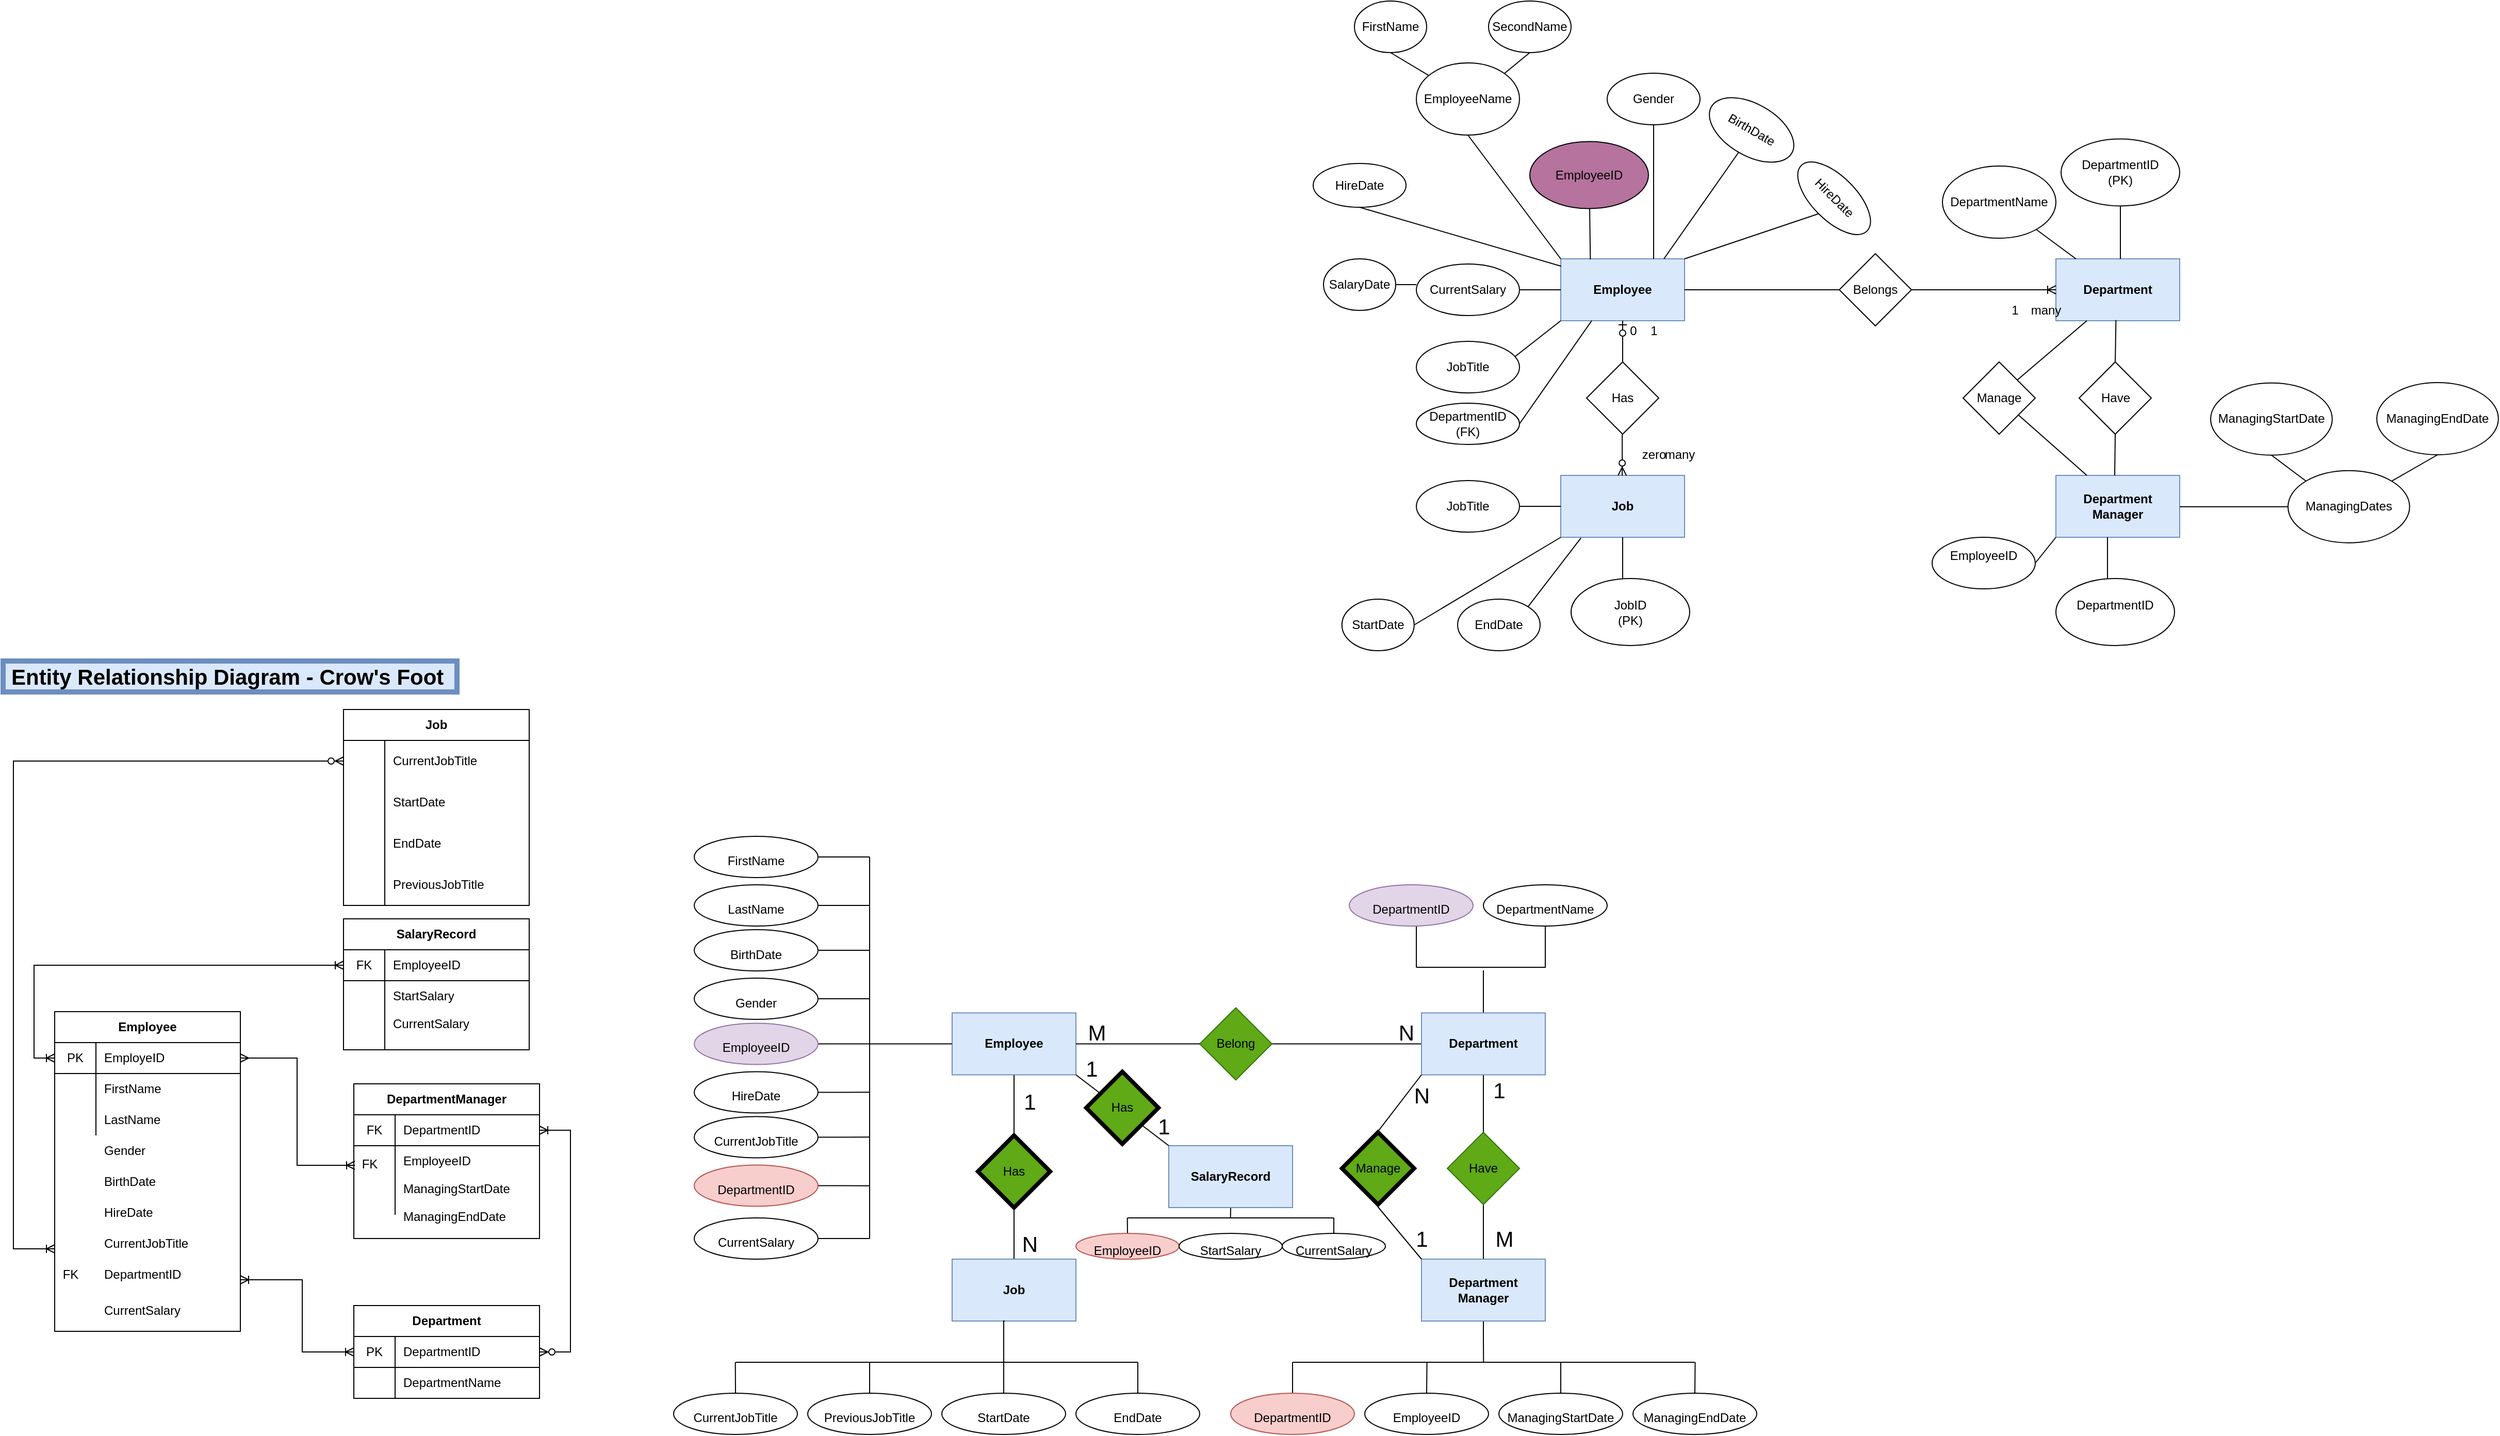 <mxfile version="13.8.3" type="github">
  <diagram name="Page-1" id="dd472eb7-4b8b-5cd9-a60b-b15522922e76">
    <mxGraphModel dx="2250" dy="3247" grid="1" gridSize="10" guides="1" tooltips="1" connect="1" arrows="1" fold="1" page="1" pageScale="1" pageWidth="1100" pageHeight="850" background="none" math="0" shadow="0">
      <root>
        <mxCell id="0" />
        <mxCell id="1" parent="0" />
        <mxCell id="hXWdCOX5dW75Eq7yHCM4-23" value="Employee" style="shape=table;html=1;whiteSpace=wrap;startSize=30;container=1;collapsible=0;childLayout=tableLayout;fixedRows=1;rowLines=0;fontStyle=1;align=center;" vertex="1" parent="1">
          <mxGeometry x="-960" y="-780" width="180" height="310" as="geometry" />
        </mxCell>
        <mxCell id="hXWdCOX5dW75Eq7yHCM4-24" value="" style="shape=partialRectangle;html=1;whiteSpace=wrap;collapsible=0;dropTarget=0;pointerEvents=0;fillColor=none;top=0;left=0;bottom=1;right=0;points=[[0,0.5],[1,0.5]];portConstraint=eastwest;" vertex="1" parent="hXWdCOX5dW75Eq7yHCM4-23">
          <mxGeometry y="30" width="180" height="30" as="geometry" />
        </mxCell>
        <mxCell id="hXWdCOX5dW75Eq7yHCM4-25" value="PK" style="shape=partialRectangle;html=1;whiteSpace=wrap;connectable=0;fillColor=none;top=0;left=0;bottom=0;right=0;overflow=hidden;" vertex="1" parent="hXWdCOX5dW75Eq7yHCM4-24">
          <mxGeometry width="40" height="30" as="geometry" />
        </mxCell>
        <mxCell id="hXWdCOX5dW75Eq7yHCM4-26" value="EmployeID" style="shape=partialRectangle;html=1;whiteSpace=wrap;connectable=0;fillColor=none;top=0;left=0;bottom=0;right=0;align=left;spacingLeft=6;overflow=hidden;" vertex="1" parent="hXWdCOX5dW75Eq7yHCM4-24">
          <mxGeometry x="40" width="140" height="30" as="geometry" />
        </mxCell>
        <mxCell id="hXWdCOX5dW75Eq7yHCM4-27" value="" style="shape=partialRectangle;html=1;whiteSpace=wrap;collapsible=0;dropTarget=0;pointerEvents=0;fillColor=none;top=0;left=0;bottom=0;right=0;points=[[0,0.5],[1,0.5]];portConstraint=eastwest;" vertex="1" parent="hXWdCOX5dW75Eq7yHCM4-23">
          <mxGeometry y="60" width="180" height="30" as="geometry" />
        </mxCell>
        <mxCell id="hXWdCOX5dW75Eq7yHCM4-28" value="" style="shape=partialRectangle;html=1;whiteSpace=wrap;connectable=0;fillColor=none;top=0;left=0;bottom=0;right=0;overflow=hidden;" vertex="1" parent="hXWdCOX5dW75Eq7yHCM4-27">
          <mxGeometry width="40" height="30" as="geometry" />
        </mxCell>
        <mxCell id="hXWdCOX5dW75Eq7yHCM4-29" value="FirstName" style="shape=partialRectangle;html=1;whiteSpace=wrap;connectable=0;fillColor=none;top=0;left=0;bottom=0;right=0;align=left;spacingLeft=6;overflow=hidden;" vertex="1" parent="hXWdCOX5dW75Eq7yHCM4-27">
          <mxGeometry x="40" width="140" height="30" as="geometry" />
        </mxCell>
        <mxCell id="hXWdCOX5dW75Eq7yHCM4-30" value="" style="shape=partialRectangle;html=1;whiteSpace=wrap;collapsible=0;dropTarget=0;pointerEvents=0;fillColor=none;top=0;left=0;bottom=0;right=0;points=[[0,0.5],[1,0.5]];portConstraint=eastwest;" vertex="1" parent="hXWdCOX5dW75Eq7yHCM4-23">
          <mxGeometry y="90" width="180" height="30" as="geometry" />
        </mxCell>
        <mxCell id="hXWdCOX5dW75Eq7yHCM4-31" value="" style="shape=partialRectangle;html=1;whiteSpace=wrap;connectable=0;fillColor=none;top=0;left=0;bottom=0;right=0;overflow=hidden;" vertex="1" parent="hXWdCOX5dW75Eq7yHCM4-30">
          <mxGeometry width="40" height="30" as="geometry" />
        </mxCell>
        <mxCell id="hXWdCOX5dW75Eq7yHCM4-32" value="LastName" style="shape=partialRectangle;html=1;whiteSpace=wrap;connectable=0;fillColor=none;top=0;left=0;bottom=0;right=0;align=left;spacingLeft=6;overflow=hidden;" vertex="1" parent="hXWdCOX5dW75Eq7yHCM4-30">
          <mxGeometry x="40" width="140" height="30" as="geometry" />
        </mxCell>
        <mxCell id="hXWdCOX5dW75Eq7yHCM4-33" value="Department" style="shape=table;html=1;whiteSpace=wrap;startSize=30;container=1;collapsible=0;childLayout=tableLayout;fixedRows=1;rowLines=0;fontStyle=1;align=center;" vertex="1" parent="1">
          <mxGeometry x="-670" y="-495" width="180" height="90" as="geometry" />
        </mxCell>
        <mxCell id="hXWdCOX5dW75Eq7yHCM4-34" value="" style="shape=partialRectangle;html=1;whiteSpace=wrap;collapsible=0;dropTarget=0;pointerEvents=0;fillColor=none;top=0;left=0;bottom=1;right=0;points=[[0,0.5],[1,0.5]];portConstraint=eastwest;" vertex="1" parent="hXWdCOX5dW75Eq7yHCM4-33">
          <mxGeometry y="30" width="180" height="30" as="geometry" />
        </mxCell>
        <mxCell id="hXWdCOX5dW75Eq7yHCM4-35" value="PK" style="shape=partialRectangle;html=1;whiteSpace=wrap;connectable=0;fillColor=none;top=0;left=0;bottom=0;right=0;overflow=hidden;" vertex="1" parent="hXWdCOX5dW75Eq7yHCM4-34">
          <mxGeometry width="40" height="30" as="geometry" />
        </mxCell>
        <mxCell id="hXWdCOX5dW75Eq7yHCM4-36" value="DepartmentID" style="shape=partialRectangle;html=1;whiteSpace=wrap;connectable=0;fillColor=none;top=0;left=0;bottom=0;right=0;align=left;spacingLeft=6;overflow=hidden;" vertex="1" parent="hXWdCOX5dW75Eq7yHCM4-34">
          <mxGeometry x="40" width="140" height="30" as="geometry" />
        </mxCell>
        <mxCell id="hXWdCOX5dW75Eq7yHCM4-37" value="" style="shape=partialRectangle;html=1;whiteSpace=wrap;collapsible=0;dropTarget=0;pointerEvents=0;fillColor=none;top=0;left=0;bottom=0;right=0;points=[[0,0.5],[1,0.5]];portConstraint=eastwest;" vertex="1" parent="hXWdCOX5dW75Eq7yHCM4-33">
          <mxGeometry y="60" width="180" height="30" as="geometry" />
        </mxCell>
        <mxCell id="hXWdCOX5dW75Eq7yHCM4-38" value="" style="shape=partialRectangle;html=1;whiteSpace=wrap;connectable=0;fillColor=none;top=0;left=0;bottom=0;right=0;overflow=hidden;" vertex="1" parent="hXWdCOX5dW75Eq7yHCM4-37">
          <mxGeometry width="40" height="30" as="geometry" />
        </mxCell>
        <mxCell id="hXWdCOX5dW75Eq7yHCM4-39" value="&lt;span style=&quot;color: rgba(0 , 0 , 0 , 0) ; font-family: monospace ; font-size: 0px&quot;&gt;%3CmxGraphModel%3E%3Croot%3E%3CmxCell%20id%3D%220%22%2F%3E%3CmxCell%20id%3D%221%22%20parent%3D%220%22%2F%3E%3CmxCell%20id%3D%222%22%20value%3D%224%22%20style%3D%22shape%3DpartialRectangle%3Bhtml%3D1%3BwhiteSpace%3Dwrap%3Bconnectable%3D0%3BfillColor%3Dnone%3Btop%3D0%3Bleft%3D0%3Bbottom%3D0%3Bright%3D0%3Boverflow%3Dhidden%3B%22%20vertex%3D%221%22%20parent%3D%221%22%3E%3CmxGeometry%20x%3D%22-960%22%20y%3D%22-660%22%20width%3D%2240%22%20height%3D%2230%22%20as%3D%22geometry%22%2F%3E%3C%2FmxCell%3E%3C%2Froot%3E%3C%2FmxGraphModel%3E&lt;/span&gt;&lt;span style=&quot;color: rgba(0 , 0 , 0 , 0) ; font-family: monospace ; font-size: 0px&quot;&gt;%3CmxGraphModel%3E%3Croot%3E%3CmxCell%20id%3D%220%22%2F%3E%3CmxCell%20id%3D%221%22%20parent%3D%220%22%2F%3E%3CmxCell%20id%3D%222%22%20value%3D%224%22%20style%3D%22shape%3DpartialRectangle%3Bhtml%3D1%3BwhiteSpace%3Dwrap%3Bconnectable%3D0%3BfillColor%3Dnone%3Btop%3D0%3Bleft%3D0%3Bbottom%3D0%3Bright%3D0%3Boverflow%3Dhidden%3B%22%20vertex%3D%221%22%20parent%3D%221%22%3E%3CmxGeometry%20x%3D%22-960%22%20y%3D%22-660%22%20width%3D%2240%22%20height%3D%2230%22%20as%3D%22geometry%22%2F%3E%3C%2FmxCell%3E%3C%2Froot%3E%3C%2FmxGraphModel%3E&lt;/span&gt;&lt;span style=&quot;color: rgba(0 , 0 , 0 , 0) ; font-family: monospace ; font-size: 0px&quot;&gt;%3CmxGraphModel%3E%3Croot%3E%3CmxCell%20id%3D%220%22%2F%3E%3CmxCell%20id%3D%221%22%20parent%3D%220%22%2F%3E%3CmxCell%20id%3D%222%22%20value%3D%224%22%20style%3D%22shape%3DpartialRectangle%3Bhtml%3D1%3BwhiteSpace%3Dwrap%3Bconnectable%3D0%3BfillColor%3Dnone%3Btop%3D0%3Bleft%3D0%3Bbottom%3D0%3Bright%3D0%3Boverflow%3Dhidden%3B%22%20vertex%3D%221%22%20parent%3D%221%22%3E%3CmxGeometry%20x%3D%22-960%22%20y%3D%22-660%22%20width%3D%2240%22%20height%3D%2230%22%20as%3D%22geometry%22%2F%3E%3C%2FmxCell%3E%3C%2Froot%3E%3C%2FmxGraphModel%3E&lt;/span&gt;" style="shape=partialRectangle;html=1;whiteSpace=wrap;connectable=0;fillColor=none;top=0;left=0;bottom=0;right=0;align=left;spacingLeft=6;overflow=hidden;" vertex="1" parent="hXWdCOX5dW75Eq7yHCM4-37">
          <mxGeometry x="40" width="140" height="30" as="geometry" />
        </mxCell>
        <mxCell id="hXWdCOX5dW75Eq7yHCM4-43" value="DepartmentManager" style="shape=table;html=1;whiteSpace=wrap;startSize=30;container=1;collapsible=0;childLayout=tableLayout;fixedRows=1;rowLines=0;fontStyle=1;align=center;shadow=0;" vertex="1" parent="1">
          <mxGeometry x="-670" y="-710" width="180" height="150" as="geometry" />
        </mxCell>
        <mxCell id="hXWdCOX5dW75Eq7yHCM4-44" value="" style="shape=partialRectangle;html=1;whiteSpace=wrap;collapsible=0;dropTarget=0;pointerEvents=0;fillColor=none;top=0;left=0;bottom=1;right=0;points=[[0,0.5],[1,0.5]];portConstraint=eastwest;shadow=0;" vertex="1" parent="hXWdCOX5dW75Eq7yHCM4-43">
          <mxGeometry y="30" width="180" height="30" as="geometry" />
        </mxCell>
        <mxCell id="hXWdCOX5dW75Eq7yHCM4-45" value="FK" style="shape=partialRectangle;html=1;whiteSpace=wrap;connectable=0;fillColor=none;top=0;left=0;bottom=0;right=0;overflow=hidden;shadow=0;" vertex="1" parent="hXWdCOX5dW75Eq7yHCM4-44">
          <mxGeometry width="40" height="30" as="geometry" />
        </mxCell>
        <mxCell id="hXWdCOX5dW75Eq7yHCM4-46" value="DepartmentID" style="shape=partialRectangle;html=1;whiteSpace=wrap;connectable=0;fillColor=none;top=0;left=0;bottom=0;right=0;align=left;spacingLeft=6;overflow=hidden;shadow=0;" vertex="1" parent="hXWdCOX5dW75Eq7yHCM4-44">
          <mxGeometry x="40" width="140" height="30" as="geometry" />
        </mxCell>
        <mxCell id="hXWdCOX5dW75Eq7yHCM4-47" value="" style="shape=partialRectangle;html=1;whiteSpace=wrap;collapsible=0;dropTarget=0;pointerEvents=0;fillColor=none;top=0;left=0;bottom=0;right=0;points=[[0,0.5],[1,0.5]];portConstraint=eastwest;shadow=0;" vertex="1" parent="hXWdCOX5dW75Eq7yHCM4-43">
          <mxGeometry y="60" width="180" height="30" as="geometry" />
        </mxCell>
        <mxCell id="hXWdCOX5dW75Eq7yHCM4-48" value="" style="shape=partialRectangle;html=1;whiteSpace=wrap;connectable=0;fillColor=none;top=0;left=0;bottom=0;right=0;overflow=hidden;shadow=0;" vertex="1" parent="hXWdCOX5dW75Eq7yHCM4-47">
          <mxGeometry width="40" height="30" as="geometry" />
        </mxCell>
        <mxCell id="hXWdCOX5dW75Eq7yHCM4-49" value="EmployeeID" style="shape=partialRectangle;html=1;whiteSpace=wrap;connectable=0;fillColor=none;top=0;left=0;bottom=0;right=0;align=left;spacingLeft=6;overflow=hidden;shadow=0;" vertex="1" parent="hXWdCOX5dW75Eq7yHCM4-47">
          <mxGeometry x="40" width="140" height="30" as="geometry" />
        </mxCell>
        <mxCell id="hXWdCOX5dW75Eq7yHCM4-50" value="" style="shape=partialRectangle;html=1;whiteSpace=wrap;collapsible=0;dropTarget=0;pointerEvents=0;fillColor=none;top=0;left=0;bottom=0;right=0;points=[[0,0.5],[1,0.5]];portConstraint=eastwest;shadow=0;" vertex="1" parent="hXWdCOX5dW75Eq7yHCM4-43">
          <mxGeometry y="90" width="180" height="37" as="geometry" />
        </mxCell>
        <mxCell id="hXWdCOX5dW75Eq7yHCM4-51" value="" style="shape=partialRectangle;html=1;whiteSpace=wrap;connectable=0;fillColor=none;top=0;left=0;bottom=0;right=0;overflow=hidden;shadow=0;" vertex="1" parent="hXWdCOX5dW75Eq7yHCM4-50">
          <mxGeometry width="40" height="37" as="geometry" />
        </mxCell>
        <mxCell id="hXWdCOX5dW75Eq7yHCM4-52" value="" style="shape=partialRectangle;html=1;whiteSpace=wrap;connectable=0;fillColor=none;top=0;left=0;bottom=0;right=0;align=left;spacingLeft=6;overflow=hidden;shadow=0;" vertex="1" parent="hXWdCOX5dW75Eq7yHCM4-50">
          <mxGeometry x="40" width="140" height="37" as="geometry" />
        </mxCell>
        <mxCell id="hXWdCOX5dW75Eq7yHCM4-53" value="Job" style="shape=table;html=1;whiteSpace=wrap;startSize=30;container=1;collapsible=0;childLayout=tableLayout;fixedRows=1;rowLines=0;fontStyle=1;align=center;" vertex="1" parent="1">
          <mxGeometry x="-680" y="-1073" width="180" height="190" as="geometry" />
        </mxCell>
        <mxCell id="hXWdCOX5dW75Eq7yHCM4-57" value="" style="shape=partialRectangle;html=1;whiteSpace=wrap;collapsible=0;dropTarget=0;pointerEvents=0;fillColor=none;top=0;left=0;bottom=0;right=0;points=[[0,0.5],[1,0.5]];portConstraint=eastwest;" vertex="1" parent="hXWdCOX5dW75Eq7yHCM4-53">
          <mxGeometry y="30" width="180" height="40" as="geometry" />
        </mxCell>
        <mxCell id="hXWdCOX5dW75Eq7yHCM4-58" value="" style="shape=partialRectangle;html=1;whiteSpace=wrap;connectable=0;fillColor=none;top=0;left=0;bottom=0;right=0;overflow=hidden;" vertex="1" parent="hXWdCOX5dW75Eq7yHCM4-57">
          <mxGeometry width="40" height="40" as="geometry" />
        </mxCell>
        <mxCell id="hXWdCOX5dW75Eq7yHCM4-59" value="CurrentJobTitle" style="shape=partialRectangle;html=1;whiteSpace=wrap;connectable=0;fillColor=none;top=0;left=0;bottom=0;right=0;align=left;spacingLeft=6;overflow=hidden;" vertex="1" parent="hXWdCOX5dW75Eq7yHCM4-57">
          <mxGeometry x="40" width="140" height="40" as="geometry" />
        </mxCell>
        <mxCell id="hXWdCOX5dW75Eq7yHCM4-227" value="" style="shape=partialRectangle;html=1;whiteSpace=wrap;collapsible=0;dropTarget=0;pointerEvents=0;fillColor=none;top=0;left=0;bottom=0;right=0;points=[[0,0.5],[1,0.5]];portConstraint=eastwest;" vertex="1" parent="hXWdCOX5dW75Eq7yHCM4-53">
          <mxGeometry y="70" width="180" height="40" as="geometry" />
        </mxCell>
        <mxCell id="hXWdCOX5dW75Eq7yHCM4-228" value="" style="shape=partialRectangle;html=1;whiteSpace=wrap;connectable=0;fillColor=none;top=0;left=0;bottom=0;right=0;overflow=hidden;" vertex="1" parent="hXWdCOX5dW75Eq7yHCM4-227">
          <mxGeometry width="40" height="40" as="geometry" />
        </mxCell>
        <mxCell id="hXWdCOX5dW75Eq7yHCM4-229" value="StartDate" style="shape=partialRectangle;html=1;whiteSpace=wrap;connectable=0;fillColor=none;top=0;left=0;bottom=0;right=0;align=left;spacingLeft=6;overflow=hidden;" vertex="1" parent="hXWdCOX5dW75Eq7yHCM4-227">
          <mxGeometry x="40" width="140" height="40" as="geometry" />
        </mxCell>
        <mxCell id="hXWdCOX5dW75Eq7yHCM4-230" value="" style="shape=partialRectangle;html=1;whiteSpace=wrap;collapsible=0;dropTarget=0;pointerEvents=0;fillColor=none;top=0;left=0;bottom=0;right=0;points=[[0,0.5],[1,0.5]];portConstraint=eastwest;" vertex="1" parent="hXWdCOX5dW75Eq7yHCM4-53">
          <mxGeometry y="110" width="180" height="40" as="geometry" />
        </mxCell>
        <mxCell id="hXWdCOX5dW75Eq7yHCM4-231" value="" style="shape=partialRectangle;html=1;whiteSpace=wrap;connectable=0;fillColor=none;top=0;left=0;bottom=0;right=0;overflow=hidden;" vertex="1" parent="hXWdCOX5dW75Eq7yHCM4-230">
          <mxGeometry width="40" height="40" as="geometry" />
        </mxCell>
        <mxCell id="hXWdCOX5dW75Eq7yHCM4-232" value="EndDate" style="shape=partialRectangle;html=1;whiteSpace=wrap;connectable=0;fillColor=none;top=0;left=0;bottom=0;right=0;align=left;spacingLeft=6;overflow=hidden;" vertex="1" parent="hXWdCOX5dW75Eq7yHCM4-230">
          <mxGeometry x="40" width="140" height="40" as="geometry" />
        </mxCell>
        <mxCell id="hXWdCOX5dW75Eq7yHCM4-559" value="" style="shape=partialRectangle;html=1;whiteSpace=wrap;collapsible=0;dropTarget=0;pointerEvents=0;fillColor=none;top=0;left=0;bottom=0;right=0;points=[[0,0.5],[1,0.5]];portConstraint=eastwest;" vertex="1" parent="hXWdCOX5dW75Eq7yHCM4-53">
          <mxGeometry y="150" width="180" height="40" as="geometry" />
        </mxCell>
        <mxCell id="hXWdCOX5dW75Eq7yHCM4-560" value="" style="shape=partialRectangle;html=1;whiteSpace=wrap;connectable=0;fillColor=none;top=0;left=0;bottom=0;right=0;overflow=hidden;" vertex="1" parent="hXWdCOX5dW75Eq7yHCM4-559">
          <mxGeometry width="40" height="40" as="geometry" />
        </mxCell>
        <mxCell id="hXWdCOX5dW75Eq7yHCM4-561" value="PreviousJobTitle" style="shape=partialRectangle;html=1;whiteSpace=wrap;connectable=0;fillColor=none;top=0;left=0;bottom=0;right=0;align=left;spacingLeft=6;overflow=hidden;" vertex="1" parent="hXWdCOX5dW75Eq7yHCM4-559">
          <mxGeometry x="40" width="140" height="40" as="geometry" />
        </mxCell>
        <mxCell id="hXWdCOX5dW75Eq7yHCM4-74" value="Gender" style="shape=partialRectangle;html=1;whiteSpace=wrap;connectable=0;fillColor=none;top=0;left=0;bottom=0;right=0;align=left;spacingLeft=6;overflow=hidden;" vertex="1" parent="1">
          <mxGeometry x="-920" y="-660" width="140" height="30" as="geometry" />
        </mxCell>
        <mxCell id="hXWdCOX5dW75Eq7yHCM4-76" value="HireDate" style="shape=partialRectangle;html=1;whiteSpace=wrap;connectable=0;fillColor=none;top=0;left=0;bottom=0;right=0;align=left;spacingLeft=6;overflow=hidden;" vertex="1" parent="1">
          <mxGeometry x="-920" y="-600" width="140" height="30" as="geometry" />
        </mxCell>
        <mxCell id="hXWdCOX5dW75Eq7yHCM4-80" value="CurrentJobTitle" style="shape=partialRectangle;html=1;whiteSpace=wrap;connectable=0;fillColor=none;top=0;left=0;bottom=0;right=0;align=left;spacingLeft=6;overflow=hidden;" vertex="1" parent="1">
          <mxGeometry x="-920" y="-570" width="140" height="30" as="geometry" />
        </mxCell>
        <mxCell id="hXWdCOX5dW75Eq7yHCM4-82" value="DepartmentName" style="shape=partialRectangle;html=1;whiteSpace=wrap;connectable=0;fillColor=none;top=0;left=0;bottom=0;right=0;align=left;spacingLeft=6;overflow=hidden;" vertex="1" parent="1">
          <mxGeometry x="-630" y="-435" width="140" height="30" as="geometry" />
        </mxCell>
        <mxCell id="hXWdCOX5dW75Eq7yHCM4-83" value="DepartmentID" style="shape=partialRectangle;html=1;whiteSpace=wrap;connectable=0;fillColor=none;top=0;left=0;bottom=0;right=0;align=left;spacingLeft=6;overflow=hidden;" vertex="1" parent="1">
          <mxGeometry x="-920" y="-540" width="140" height="30" as="geometry" />
        </mxCell>
        <mxCell id="hXWdCOX5dW75Eq7yHCM4-86" value="BirthDate" style="shape=partialRectangle;html=1;whiteSpace=wrap;connectable=0;fillColor=none;top=0;left=0;bottom=0;right=0;align=left;spacingLeft=6;overflow=hidden;" vertex="1" parent="1">
          <mxGeometry x="-920" y="-630" width="140" height="30" as="geometry" />
        </mxCell>
        <mxCell id="hXWdCOX5dW75Eq7yHCM4-90" value="&lt;span style=&quot;text-align: center&quot;&gt;ManagingStartDate&lt;/span&gt;" style="shape=partialRectangle;html=1;whiteSpace=wrap;connectable=0;fillColor=none;top=0;left=0;bottom=0;right=0;align=left;spacingLeft=6;overflow=hidden;shadow=0;" vertex="1" parent="1">
          <mxGeometry x="-630" y="-623" width="140" height="30" as="geometry" />
        </mxCell>
        <mxCell id="hXWdCOX5dW75Eq7yHCM4-515" style="edgeStyle=orthogonalEdgeStyle;rounded=0;orthogonalLoop=1;jettySize=auto;html=1;exitX=1;exitY=0.5;exitDx=0;exitDy=0;entryX=0;entryY=0.5;entryDx=0;entryDy=0;startArrow=none;startFill=0;endArrow=none;endFill=0;fontSize=21;" edge="1" parent="1" source="hXWdCOX5dW75Eq7yHCM4-516" target="hXWdCOX5dW75Eq7yHCM4-173">
          <mxGeometry relative="1" as="geometry" />
        </mxCell>
        <mxCell id="hXWdCOX5dW75Eq7yHCM4-521" style="edgeStyle=orthogonalEdgeStyle;rounded=0;orthogonalLoop=1;jettySize=auto;html=1;exitX=0.5;exitY=1;exitDx=0;exitDy=0;startArrow=none;startFill=0;endArrow=none;endFill=0;fontSize=21;" edge="1" parent="1" source="hXWdCOX5dW75Eq7yHCM4-118" target="hXWdCOX5dW75Eq7yHCM4-159">
          <mxGeometry relative="1" as="geometry" />
        </mxCell>
        <mxCell id="hXWdCOX5dW75Eq7yHCM4-118" value="&lt;b&gt;Employee&lt;/b&gt;" style="rounded=0;whiteSpace=wrap;html=1;fillColor=#dae8fc;strokeColor=#6c8ebf;" vertex="1" parent="1">
          <mxGeometry x="-90" y="-778.75" width="120" height="60" as="geometry" />
        </mxCell>
        <mxCell id="hXWdCOX5dW75Eq7yHCM4-159" value="&lt;b&gt;Job&lt;/b&gt;" style="rounded=0;whiteSpace=wrap;html=1;fillColor=#dae8fc;strokeColor=#6c8ebf;" vertex="1" parent="1">
          <mxGeometry x="-90" y="-540" width="120" height="60" as="geometry" />
        </mxCell>
        <mxCell id="hXWdCOX5dW75Eq7yHCM4-513" style="edgeStyle=orthogonalEdgeStyle;rounded=0;orthogonalLoop=1;jettySize=auto;html=1;startArrow=none;startFill=0;endArrow=none;endFill=0;fontSize=21;" edge="1" parent="1" source="hXWdCOX5dW75Eq7yHCM4-173">
          <mxGeometry relative="1" as="geometry">
            <mxPoint x="425" y="-820" as="targetPoint" />
            <Array as="points">
              <mxPoint x="425" y="-820" />
              <mxPoint x="425" y="-820" />
            </Array>
          </mxGeometry>
        </mxCell>
        <mxCell id="hXWdCOX5dW75Eq7yHCM4-518" style="edgeStyle=orthogonalEdgeStyle;rounded=0;orthogonalLoop=1;jettySize=auto;html=1;exitX=0.5;exitY=1;exitDx=0;exitDy=0;startArrow=none;startFill=0;endArrow=none;endFill=0;fontSize=21;" edge="1" parent="1" source="hXWdCOX5dW75Eq7yHCM4-173" target="hXWdCOX5dW75Eq7yHCM4-174">
          <mxGeometry relative="1" as="geometry" />
        </mxCell>
        <mxCell id="hXWdCOX5dW75Eq7yHCM4-173" value="&lt;b&gt;Department&lt;/b&gt;" style="rounded=0;whiteSpace=wrap;html=1;fillColor=#dae8fc;strokeColor=#6c8ebf;" vertex="1" parent="1">
          <mxGeometry x="365" y="-778.75" width="120" height="60" as="geometry" />
        </mxCell>
        <mxCell id="hXWdCOX5dW75Eq7yHCM4-504" style="edgeStyle=orthogonalEdgeStyle;rounded=0;orthogonalLoop=1;jettySize=auto;html=1;exitX=0.5;exitY=1;exitDx=0;exitDy=0;startArrow=none;startFill=0;endArrow=none;endFill=0;fontSize=21;" edge="1" parent="1" source="hXWdCOX5dW75Eq7yHCM4-174">
          <mxGeometry relative="1" as="geometry">
            <mxPoint x="425.143" y="-440" as="targetPoint" />
          </mxGeometry>
        </mxCell>
        <mxCell id="hXWdCOX5dW75Eq7yHCM4-174" value="&lt;b&gt;Department Manager&lt;/b&gt;" style="rounded=0;whiteSpace=wrap;html=1;fillColor=#dae8fc;strokeColor=#6c8ebf;" vertex="1" parent="1">
          <mxGeometry x="365" y="-540" width="120" height="60" as="geometry" />
        </mxCell>
        <mxCell id="hXWdCOX5dW75Eq7yHCM4-223" value="CurrentSalary" style="shape=partialRectangle;html=1;whiteSpace=wrap;connectable=0;fillColor=none;top=0;left=0;bottom=0;right=0;align=left;spacingLeft=6;overflow=hidden;" vertex="1" parent="1">
          <mxGeometry x="-920" y="-505" width="140" height="30" as="geometry" />
        </mxCell>
        <mxCell id="hXWdCOX5dW75Eq7yHCM4-236" value="&lt;span style=&quot;color: rgba(0 , 0 , 0 , 0) ; font-family: monospace ; font-size: 0px&quot;&gt;%3CmxGraphModel%3E%3Croot%3E%3CmxCell%20id%3D%220%22%2F%3E%3CmxCell%20id%3D%221%22%20parent%3D%220%22%2F%3E%3CmxCell%20id%3D%222%22%20value%3D%22%26lt%3Bspan%20style%3D%26quot%3Btext-align%3A%20center%26quot%3B%26gt%3BManagingEndDate%26lt%3B%2Fspan%26gt%3B%22%20style%3D%22shape%3DpartialRectangle%3Bhtml%3D1%3BwhiteSpace%3Dwrap%3Bconnectable%3D0%3BfillColor%3Dnone%3Btop%3D0%3Bleft%3D0%3Bbottom%3D0%3Bright%3D0%3Balign%3Dleft%3BspacingLeft%3D6%3Boverflow%3Dhidden%3B%22%20vertex%3D%221%22%20parent%3D%221%22%3E%3CmxGeometry%20x%3D%22530%22%20y%3D%22-845%22%20width%3D%22140%22%20height%3D%2220%22%20as%3D%22geometry%22%2F%3E%3C%2FmxCell%3E%3C%2Froot%3E%3C%2FmxGraphModel%3E&lt;/span&gt;&lt;span style=&quot;color: rgba(0 , 0 , 0 , 0) ; font-family: monospace ; font-size: 0px&quot;&gt;%3CmxGraphModel%3E%3Croot%3E%3CmxCell%20id%3D%220%22%2F%3E%3CmxCell%20id%3D%221%22%20parent%3D%220%22%2F%3E%3CmxCell%20id%3D%222%22%20value%3D%22%26lt%3Bspan%20style%3D%26quot%3Btext-align%3A%20center%26quot%3B%26gt%3BManagingEndDate%26lt%3B%2Fspan%26gt%3B%22%20style%3D%22shape%3DpartialRectangle%3Bhtml%3D1%3BwhiteSpace%3Dwrap%3Bconnectable%3D0%3BfillColor%3Dnone%3Btop%3D0%3Bleft%3D0%3Bbottom%3D0%3Bright%3D0%3Balign%3Dleft%3BspacingLeft%3D6%3Boverflow%3Dhidden%3B%22%20vertex%3D%221%22%20parent%3D%221%22%3E%3CmxGeometry%20x%3D%22530%22%20y%3D%22-845%22%20width%3D%22140%22%20height%3D%2220%22%20as%3D%22geometry%22%2F%3E%3C%2FmxCell%3E%3C%2Froot%3E%3C%2FmxGraphModel%3E&lt;/span&gt;" style="text;html=1;align=center;verticalAlign=middle;resizable=0;points=[];autosize=1;shadow=0;" vertex="1" parent="1">
          <mxGeometry x="-590" y="-583" width="20" height="20" as="geometry" />
        </mxCell>
        <mxCell id="hXWdCOX5dW75Eq7yHCM4-237" value="&lt;span style=&quot;text-align: center&quot;&gt;ManagingEndDate&lt;/span&gt;" style="shape=partialRectangle;html=1;whiteSpace=wrap;connectable=0;fillColor=none;top=0;left=0;bottom=0;right=0;align=left;spacingLeft=6;overflow=hidden;shadow=0;" vertex="1" parent="1">
          <mxGeometry x="-630" y="-593" width="140" height="23" as="geometry" />
        </mxCell>
        <mxCell id="hXWdCOX5dW75Eq7yHCM4-238" value="FK" style="text;html=1;align=center;verticalAlign=middle;resizable=0;points=[];autosize=1;" vertex="1" parent="1">
          <mxGeometry x="-960" y="-535" width="30" height="20" as="geometry" />
        </mxCell>
        <mxCell id="hXWdCOX5dW75Eq7yHCM4-239" style="edgeStyle=orthogonalEdgeStyle;rounded=0;orthogonalLoop=1;jettySize=auto;html=1;entryX=0;entryY=0.5;entryDx=0;entryDy=0;startArrow=ERoneToMany;startFill=0;endArrow=ERoneToMany;endFill=0;" edge="1" parent="1" target="hXWdCOX5dW75Eq7yHCM4-34">
          <mxGeometry relative="1" as="geometry">
            <mxPoint x="-780" y="-520" as="sourcePoint" />
            <Array as="points">
              <mxPoint x="-780" y="-520" />
              <mxPoint x="-720" y="-520" />
            </Array>
          </mxGeometry>
        </mxCell>
        <mxCell id="hXWdCOX5dW75Eq7yHCM4-255" style="edgeStyle=orthogonalEdgeStyle;rounded=0;orthogonalLoop=1;jettySize=auto;html=1;exitX=0;exitY=0.5;exitDx=0;exitDy=0;startArrow=ERzeroToMany;startFill=1;endArrow=ERoneToMany;endFill=0;" edge="1" parent="1" source="hXWdCOX5dW75Eq7yHCM4-57">
          <mxGeometry relative="1" as="geometry">
            <mxPoint x="-960" y="-550" as="targetPoint" />
            <Array as="points">
              <mxPoint x="-1000" y="-1023" />
              <mxPoint x="-1000" y="-550" />
            </Array>
          </mxGeometry>
        </mxCell>
        <mxCell id="hXWdCOX5dW75Eq7yHCM4-257" style="edgeStyle=orthogonalEdgeStyle;rounded=0;orthogonalLoop=1;jettySize=auto;html=1;exitX=1;exitY=0.5;exitDx=0;exitDy=0;startArrow=ERzeroToMany;startFill=1;endArrow=ERoneToMany;endFill=0;entryX=1;entryY=0.5;entryDx=0;entryDy=0;" edge="1" parent="1" source="hXWdCOX5dW75Eq7yHCM4-34" target="hXWdCOX5dW75Eq7yHCM4-44">
          <mxGeometry relative="1" as="geometry">
            <mxPoint x="-440" y="-740" as="targetPoint" />
            <Array as="points">
              <mxPoint x="-460" y="-450" />
              <mxPoint x="-460" y="-665" />
            </Array>
          </mxGeometry>
        </mxCell>
        <mxCell id="hXWdCOX5dW75Eq7yHCM4-258" value="" style="shape=partialRectangle;html=1;whiteSpace=wrap;connectable=0;fillColor=none;top=0;left=0;bottom=0;right=0;align=left;spacingLeft=6;overflow=hidden;" vertex="1" parent="1">
          <mxGeometry x="-630" y="-590" width="140" height="80" as="geometry" />
        </mxCell>
        <mxCell id="hXWdCOX5dW75Eq7yHCM4-262" value="FK" style="text;html=1;align=center;verticalAlign=middle;resizable=0;points=[];autosize=1;shadow=0;" vertex="1" parent="1">
          <mxGeometry x="-670" y="-642.5" width="30" height="20" as="geometry" />
        </mxCell>
        <mxCell id="hXWdCOX5dW75Eq7yHCM4-266" style="edgeStyle=orthogonalEdgeStyle;rounded=0;orthogonalLoop=1;jettySize=auto;html=1;exitX=1;exitY=0.5;exitDx=0;exitDy=0;entryX=0.033;entryY=0.575;entryDx=0;entryDy=0;entryPerimeter=0;startArrow=ERmany;startFill=0;endArrow=ERoneToMany;endFill=0;" edge="1" parent="1" source="hXWdCOX5dW75Eq7yHCM4-24" target="hXWdCOX5dW75Eq7yHCM4-262">
          <mxGeometry relative="1" as="geometry" />
        </mxCell>
        <mxCell id="hXWdCOX5dW75Eq7yHCM4-287" value="SalaryRecord" style="shape=table;html=1;whiteSpace=wrap;startSize=30;container=1;collapsible=0;childLayout=tableLayout;fixedRows=1;rowLines=0;fontStyle=1;align=center;shadow=0;" vertex="1" parent="1">
          <mxGeometry x="-680" y="-870" width="180" height="127" as="geometry" />
        </mxCell>
        <mxCell id="hXWdCOX5dW75Eq7yHCM4-288" value="" style="shape=partialRectangle;html=1;whiteSpace=wrap;collapsible=0;dropTarget=0;pointerEvents=0;fillColor=none;top=0;left=0;bottom=1;right=0;points=[[0,0.5],[1,0.5]];portConstraint=eastwest;shadow=0;" vertex="1" parent="hXWdCOX5dW75Eq7yHCM4-287">
          <mxGeometry y="30" width="180" height="30" as="geometry" />
        </mxCell>
        <mxCell id="hXWdCOX5dW75Eq7yHCM4-289" value="FK" style="shape=partialRectangle;html=1;whiteSpace=wrap;connectable=0;fillColor=none;top=0;left=0;bottom=0;right=0;overflow=hidden;shadow=0;" vertex="1" parent="hXWdCOX5dW75Eq7yHCM4-288">
          <mxGeometry width="40" height="30" as="geometry" />
        </mxCell>
        <mxCell id="hXWdCOX5dW75Eq7yHCM4-290" value="EmployeeID" style="shape=partialRectangle;html=1;whiteSpace=wrap;connectable=0;fillColor=none;top=0;left=0;bottom=0;right=0;align=left;spacingLeft=6;overflow=hidden;shadow=0;" vertex="1" parent="hXWdCOX5dW75Eq7yHCM4-288">
          <mxGeometry x="40" width="140" height="30" as="geometry" />
        </mxCell>
        <mxCell id="hXWdCOX5dW75Eq7yHCM4-291" value="" style="shape=partialRectangle;html=1;whiteSpace=wrap;collapsible=0;dropTarget=0;pointerEvents=0;fillColor=none;top=0;left=0;bottom=0;right=0;points=[[0,0.5],[1,0.5]];portConstraint=eastwest;shadow=0;" vertex="1" parent="hXWdCOX5dW75Eq7yHCM4-287">
          <mxGeometry y="60" width="180" height="30" as="geometry" />
        </mxCell>
        <mxCell id="hXWdCOX5dW75Eq7yHCM4-292" value="" style="shape=partialRectangle;html=1;whiteSpace=wrap;connectable=0;fillColor=none;top=0;left=0;bottom=0;right=0;overflow=hidden;shadow=0;" vertex="1" parent="hXWdCOX5dW75Eq7yHCM4-291">
          <mxGeometry width="40" height="30" as="geometry" />
        </mxCell>
        <mxCell id="hXWdCOX5dW75Eq7yHCM4-293" value="StartSalary" style="shape=partialRectangle;html=1;whiteSpace=wrap;connectable=0;fillColor=none;top=0;left=0;bottom=0;right=0;align=left;spacingLeft=6;overflow=hidden;shadow=0;" vertex="1" parent="hXWdCOX5dW75Eq7yHCM4-291">
          <mxGeometry x="40" width="140" height="30" as="geometry" />
        </mxCell>
        <mxCell id="hXWdCOX5dW75Eq7yHCM4-294" value="" style="shape=partialRectangle;html=1;whiteSpace=wrap;collapsible=0;dropTarget=0;pointerEvents=0;fillColor=none;top=0;left=0;bottom=0;right=0;points=[[0,0.5],[1,0.5]];portConstraint=eastwest;shadow=0;" vertex="1" parent="hXWdCOX5dW75Eq7yHCM4-287">
          <mxGeometry y="90" width="180" height="37" as="geometry" />
        </mxCell>
        <mxCell id="hXWdCOX5dW75Eq7yHCM4-295" value="" style="shape=partialRectangle;html=1;whiteSpace=wrap;connectable=0;fillColor=none;top=0;left=0;bottom=0;right=0;overflow=hidden;shadow=0;" vertex="1" parent="hXWdCOX5dW75Eq7yHCM4-294">
          <mxGeometry width="40" height="37" as="geometry" />
        </mxCell>
        <mxCell id="hXWdCOX5dW75Eq7yHCM4-296" value="" style="shape=partialRectangle;html=1;whiteSpace=wrap;connectable=0;fillColor=none;top=0;left=0;bottom=0;right=0;align=left;spacingLeft=6;overflow=hidden;shadow=0;" vertex="1" parent="hXWdCOX5dW75Eq7yHCM4-294">
          <mxGeometry x="40" width="140" height="37" as="geometry" />
        </mxCell>
        <mxCell id="hXWdCOX5dW75Eq7yHCM4-297" value="&lt;span style=&quot;text-align: center&quot;&gt;CurrentSalary&lt;/span&gt;" style="shape=partialRectangle;html=1;whiteSpace=wrap;connectable=0;fillColor=none;top=0;left=0;bottom=0;right=0;align=left;spacingLeft=6;overflow=hidden;shadow=0;" vertex="1" parent="1">
          <mxGeometry x="-640" y="-783" width="140" height="30" as="geometry" />
        </mxCell>
        <mxCell id="hXWdCOX5dW75Eq7yHCM4-298" value="&lt;span style=&quot;color: rgba(0 , 0 , 0 , 0) ; font-family: monospace ; font-size: 0px&quot;&gt;%3CmxGraphModel%3E%3Croot%3E%3CmxCell%20id%3D%220%22%2F%3E%3CmxCell%20id%3D%221%22%20parent%3D%220%22%2F%3E%3CmxCell%20id%3D%222%22%20value%3D%22%26lt%3Bspan%20style%3D%26quot%3Btext-align%3A%20center%26quot%3B%26gt%3BManagingEndDate%26lt%3B%2Fspan%26gt%3B%22%20style%3D%22shape%3DpartialRectangle%3Bhtml%3D1%3BwhiteSpace%3Dwrap%3Bconnectable%3D0%3BfillColor%3Dnone%3Btop%3D0%3Bleft%3D0%3Bbottom%3D0%3Bright%3D0%3Balign%3Dleft%3BspacingLeft%3D6%3Boverflow%3Dhidden%3B%22%20vertex%3D%221%22%20parent%3D%221%22%3E%3CmxGeometry%20x%3D%22530%22%20y%3D%22-845%22%20width%3D%22140%22%20height%3D%2220%22%20as%3D%22geometry%22%2F%3E%3C%2FmxCell%3E%3C%2Froot%3E%3C%2FmxGraphModel%3E&lt;/span&gt;&lt;span style=&quot;color: rgba(0 , 0 , 0 , 0) ; font-family: monospace ; font-size: 0px&quot;&gt;%3CmxGraphModel%3E%3Croot%3E%3CmxCell%20id%3D%220%22%2F%3E%3CmxCell%20id%3D%221%22%20parent%3D%220%22%2F%3E%3CmxCell%20id%3D%222%22%20value%3D%22%26lt%3Bspan%20style%3D%26quot%3Btext-align%3A%20center%26quot%3B%26gt%3BManagingEndDate%26lt%3B%2Fspan%26gt%3B%22%20style%3D%22shape%3DpartialRectangle%3Bhtml%3D1%3BwhiteSpace%3Dwrap%3Bconnectable%3D0%3BfillColor%3Dnone%3Btop%3D0%3Bleft%3D0%3Bbottom%3D0%3Bright%3D0%3Balign%3Dleft%3BspacingLeft%3D6%3Boverflow%3Dhidden%3B%22%20vertex%3D%221%22%20parent%3D%221%22%3E%3CmxGeometry%20x%3D%22530%22%20y%3D%22-845%22%20width%3D%22140%22%20height%3D%2220%22%20as%3D%22geometry%22%2F%3E%3C%2FmxCell%3E%3C%2Froot%3E%3C%2FmxGraphModel%3E&lt;/span&gt;" style="text;html=1;align=center;verticalAlign=middle;resizable=0;points=[];autosize=1;shadow=0;" vertex="1" parent="1">
          <mxGeometry x="-810" y="-923" width="20" height="20" as="geometry" />
        </mxCell>
        <mxCell id="hXWdCOX5dW75Eq7yHCM4-301" style="edgeStyle=orthogonalEdgeStyle;rounded=0;orthogonalLoop=1;jettySize=auto;html=1;exitX=0;exitY=0.5;exitDx=0;exitDy=0;entryX=0;entryY=0.5;entryDx=0;entryDy=0;startArrow=ERoneToMany;startFill=0;endArrow=ERoneToMany;endFill=0;" edge="1" parent="1" source="hXWdCOX5dW75Eq7yHCM4-24" target="hXWdCOX5dW75Eq7yHCM4-288">
          <mxGeometry relative="1" as="geometry" />
        </mxCell>
        <mxCell id="hXWdCOX5dW75Eq7yHCM4-302" value="Entity Relationship Diagram - Crow&#39;s Foot&amp;nbsp;" style="text;html=1;align=center;verticalAlign=middle;resizable=0;points=[];autosize=1;fillColor=#dae8fc;strokeColor=#6c8ebf;strokeWidth=5;fontSize=21;fontStyle=1" vertex="1" parent="1">
          <mxGeometry x="-1010" y="-1120" width="440" height="30" as="geometry" />
        </mxCell>
        <mxCell id="hXWdCOX5dW75Eq7yHCM4-303" value="&lt;b&gt;Employee&lt;/b&gt;" style="rounded=0;whiteSpace=wrap;html=1;fillColor=#dae8fc;strokeColor=#6c8ebf;" vertex="1" parent="1">
          <mxGeometry x="500" y="-1510" width="120" height="60" as="geometry" />
        </mxCell>
        <mxCell id="hXWdCOX5dW75Eq7yHCM4-304" value="EmployeeID&lt;br&gt;" style="ellipse;whiteSpace=wrap;html=1;labelBackgroundColor=none;fillColor=#B5739D;perimeterSpacing=7;" vertex="1" parent="1">
          <mxGeometry x="470" y="-1623.75" width="115" height="65" as="geometry" />
        </mxCell>
        <mxCell id="hXWdCOX5dW75Eq7yHCM4-305" value="BirthDate" style="ellipse;whiteSpace=wrap;html=1;rotation=30;" vertex="1" parent="1">
          <mxGeometry x="640" y="-1660" width="90" height="50" as="geometry" />
        </mxCell>
        <mxCell id="hXWdCOX5dW75Eq7yHCM4-306" value="EmployeeName" style="ellipse;whiteSpace=wrap;html=1;rotation=0;" vertex="1" parent="1">
          <mxGeometry x="360" y="-1700" width="100" height="70" as="geometry" />
        </mxCell>
        <mxCell id="hXWdCOX5dW75Eq7yHCM4-307" value="CurrentSalary" style="ellipse;whiteSpace=wrap;html=1;rotation=0;" vertex="1" parent="1">
          <mxGeometry x="360" y="-1505" width="100" height="50" as="geometry" />
        </mxCell>
        <mxCell id="hXWdCOX5dW75Eq7yHCM4-308" value="HireDate" style="ellipse;whiteSpace=wrap;html=1;rotation=45;" vertex="1" parent="1">
          <mxGeometry x="720" y="-1590" width="90" height="42.5" as="geometry" />
        </mxCell>
        <mxCell id="hXWdCOX5dW75Eq7yHCM4-309" value="HireDate" style="ellipse;whiteSpace=wrap;html=1;rotation=0;" vertex="1" parent="1">
          <mxGeometry x="260" y="-1602.5" width="90" height="42.5" as="geometry" />
        </mxCell>
        <mxCell id="hXWdCOX5dW75Eq7yHCM4-310" value="FirstName" style="ellipse;whiteSpace=wrap;html=1;" vertex="1" parent="1">
          <mxGeometry x="300" y="-1760" width="70" height="50" as="geometry" />
        </mxCell>
        <mxCell id="hXWdCOX5dW75Eq7yHCM4-311" value="" style="endArrow=none;html=1;exitX=0.239;exitY=0.009;exitDx=0;exitDy=0;exitPerimeter=0;entryX=0.504;entryY=0.914;entryDx=0;entryDy=0;entryPerimeter=0;" edge="1" parent="1" source="hXWdCOX5dW75Eq7yHCM4-303" target="hXWdCOX5dW75Eq7yHCM4-304">
          <mxGeometry width="50" height="50" relative="1" as="geometry">
            <mxPoint x="528" y="-1500" as="sourcePoint" />
            <mxPoint x="527" y="-1560" as="targetPoint" />
          </mxGeometry>
        </mxCell>
        <mxCell id="hXWdCOX5dW75Eq7yHCM4-312" value="Gender" style="ellipse;whiteSpace=wrap;html=1;rotation=0;" vertex="1" parent="1">
          <mxGeometry x="545" y="-1690" width="90" height="50" as="geometry" />
        </mxCell>
        <mxCell id="hXWdCOX5dW75Eq7yHCM4-313" value="" style="endArrow=none;html=1;exitX=0.75;exitY=0;exitDx=0;exitDy=0;" edge="1" parent="1" source="hXWdCOX5dW75Eq7yHCM4-303">
          <mxGeometry width="50" height="50" relative="1" as="geometry">
            <mxPoint x="591.5" y="-1521.25" as="sourcePoint" />
            <mxPoint x="590.0" y="-1640" as="targetPoint" />
          </mxGeometry>
        </mxCell>
        <mxCell id="hXWdCOX5dW75Eq7yHCM4-314" value="" style="endArrow=none;html=1;entryX=0.5;entryY=1;entryDx=0;entryDy=0;" edge="1" parent="1" target="hXWdCOX5dW75Eq7yHCM4-305">
          <mxGeometry width="50" height="50" relative="1" as="geometry">
            <mxPoint x="600.0" y="-1510" as="sourcePoint" />
            <mxPoint x="671" y="-1610" as="targetPoint" />
          </mxGeometry>
        </mxCell>
        <mxCell id="hXWdCOX5dW75Eq7yHCM4-315" value="" style="endArrow=none;html=1;entryX=0.5;entryY=1;entryDx=0;entryDy=0;exitX=1;exitY=0;exitDx=0;exitDy=0;" edge="1" parent="1" source="hXWdCOX5dW75Eq7yHCM4-303" target="hXWdCOX5dW75Eq7yHCM4-308">
          <mxGeometry width="50" height="50" relative="1" as="geometry">
            <mxPoint x="610" y="-1500" as="sourcePoint" />
            <mxPoint x="682.5" y="-1603.349" as="targetPoint" />
          </mxGeometry>
        </mxCell>
        <mxCell id="hXWdCOX5dW75Eq7yHCM4-316" value="" style="endArrow=none;html=1;entryX=1;entryY=0.5;entryDx=0;entryDy=0;" edge="1" parent="1" target="hXWdCOX5dW75Eq7yHCM4-307">
          <mxGeometry width="50" height="50" relative="1" as="geometry">
            <mxPoint x="500.0" y="-1480" as="sourcePoint" />
            <mxPoint x="480" y="-1500" as="targetPoint" />
            <Array as="points">
              <mxPoint x="500" y="-1480" />
            </Array>
          </mxGeometry>
        </mxCell>
        <mxCell id="hXWdCOX5dW75Eq7yHCM4-317" value="" style="endArrow=none;html=1;entryX=0.5;entryY=1;entryDx=0;entryDy=0;exitX=0.003;exitY=0.119;exitDx=0;exitDy=0;exitPerimeter=0;" edge="1" parent="1" source="hXWdCOX5dW75Eq7yHCM4-303" target="hXWdCOX5dW75Eq7yHCM4-309">
          <mxGeometry width="50" height="50" relative="1" as="geometry">
            <mxPoint x="370" y="-1499.15" as="sourcePoint" />
            <mxPoint x="442.5" y="-1602.499" as="targetPoint" />
          </mxGeometry>
        </mxCell>
        <mxCell id="hXWdCOX5dW75Eq7yHCM4-318" value="" style="endArrow=none;html=1;entryX=0.5;entryY=1;entryDx=0;entryDy=0;exitX=0;exitY=0;exitDx=0;exitDy=0;" edge="1" parent="1" source="hXWdCOX5dW75Eq7yHCM4-303" target="hXWdCOX5dW75Eq7yHCM4-306">
          <mxGeometry width="50" height="50" relative="1" as="geometry">
            <mxPoint x="545" y="-1550" as="sourcePoint" />
            <mxPoint x="350" y="-1600" as="targetPoint" />
          </mxGeometry>
        </mxCell>
        <mxCell id="hXWdCOX5dW75Eq7yHCM4-319" value="SecondName" style="ellipse;whiteSpace=wrap;html=1;" vertex="1" parent="1">
          <mxGeometry x="430" y="-1760" width="80" height="50" as="geometry" />
        </mxCell>
        <mxCell id="hXWdCOX5dW75Eq7yHCM4-320" value="" style="endArrow=none;html=1;entryX=0.5;entryY=1;entryDx=0;entryDy=0;" edge="1" parent="1" source="hXWdCOX5dW75Eq7yHCM4-306" target="hXWdCOX5dW75Eq7yHCM4-310">
          <mxGeometry width="50" height="50" relative="1" as="geometry">
            <mxPoint x="332.5" y="-1661.25" as="sourcePoint" />
            <mxPoint x="330" y="-1710" as="targetPoint" />
          </mxGeometry>
        </mxCell>
        <mxCell id="hXWdCOX5dW75Eq7yHCM4-321" value="" style="endArrow=none;html=1;entryX=0.5;entryY=1;entryDx=0;entryDy=0;exitX=1;exitY=0;exitDx=0;exitDy=0;" edge="1" parent="1" source="hXWdCOX5dW75Eq7yHCM4-306" target="hXWdCOX5dW75Eq7yHCM4-319">
          <mxGeometry width="50" height="50" relative="1" as="geometry">
            <mxPoint x="499.996" y="-1690.317" as="sourcePoint" />
            <mxPoint x="459.52" y="-1720" as="targetPoint" />
          </mxGeometry>
        </mxCell>
        <mxCell id="hXWdCOX5dW75Eq7yHCM4-322" value="SalaryDate" style="ellipse;whiteSpace=wrap;html=1;" vertex="1" parent="1">
          <mxGeometry x="270" y="-1510" width="70" height="50" as="geometry" />
        </mxCell>
        <mxCell id="hXWdCOX5dW75Eq7yHCM4-323" value="" style="endArrow=none;html=1;entryX=1;entryY=0.5;entryDx=0;entryDy=0;" edge="1" parent="1" target="hXWdCOX5dW75Eq7yHCM4-322">
          <mxGeometry width="50" height="50" relative="1" as="geometry">
            <mxPoint x="360.0" y="-1485" as="sourcePoint" />
            <mxPoint x="480" y="-1460" as="targetPoint" />
            <Array as="points" />
          </mxGeometry>
        </mxCell>
        <mxCell id="hXWdCOX5dW75Eq7yHCM4-324" value="&lt;b&gt;Job&lt;/b&gt;" style="rounded=0;whiteSpace=wrap;html=1;fillColor=#dae8fc;strokeColor=#6c8ebf;" vertex="1" parent="1">
          <mxGeometry x="500" y="-1300" width="120" height="60" as="geometry" />
        </mxCell>
        <mxCell id="hXWdCOX5dW75Eq7yHCM4-325" value="JobTitle" style="ellipse;whiteSpace=wrap;html=1;rotation=0;" vertex="1" parent="1">
          <mxGeometry x="360" y="-1430" width="100" height="50" as="geometry" />
        </mxCell>
        <mxCell id="hXWdCOX5dW75Eq7yHCM4-326" value="" style="endArrow=none;html=1;entryX=0;entryY=1;entryDx=0;entryDy=0;exitX=0.954;exitY=0.3;exitDx=0;exitDy=0;exitPerimeter=0;" edge="1" parent="1" source="hXWdCOX5dW75Eq7yHCM4-325" target="hXWdCOX5dW75Eq7yHCM4-303">
          <mxGeometry width="50" height="50" relative="1" as="geometry">
            <mxPoint x="492.5" y="-1391.25" as="sourcePoint" />
            <mxPoint x="490" y="-1440" as="targetPoint" />
          </mxGeometry>
        </mxCell>
        <mxCell id="hXWdCOX5dW75Eq7yHCM4-327" value="JobTitle" style="ellipse;whiteSpace=wrap;html=1;rotation=0;" vertex="1" parent="1">
          <mxGeometry x="360" y="-1295" width="100" height="50" as="geometry" />
        </mxCell>
        <mxCell id="hXWdCOX5dW75Eq7yHCM4-328" value="JobID&lt;br&gt;(PK)" style="ellipse;whiteSpace=wrap;html=1;" vertex="1" parent="1">
          <mxGeometry x="510" y="-1200" width="115" height="65" as="geometry" />
        </mxCell>
        <mxCell id="hXWdCOX5dW75Eq7yHCM4-329" value="" style="endArrow=none;html=1;" edge="1" parent="1">
          <mxGeometry width="50" height="50" relative="1" as="geometry">
            <mxPoint x="560.0" y="-1200" as="sourcePoint" />
            <mxPoint x="560.0" y="-1240" as="targetPoint" />
          </mxGeometry>
        </mxCell>
        <mxCell id="hXWdCOX5dW75Eq7yHCM4-330" value="" style="endArrow=none;html=1;entryX=1;entryY=0.5;entryDx=0;entryDy=0;exitX=0;exitY=0.5;exitDx=0;exitDy=0;" edge="1" parent="1" source="hXWdCOX5dW75Eq7yHCM4-324" target="hXWdCOX5dW75Eq7yHCM4-327">
          <mxGeometry width="50" height="50" relative="1" as="geometry">
            <mxPoint x="490" y="-1270.0" as="sourcePoint" />
            <mxPoint x="370" y="-1210.0" as="targetPoint" />
          </mxGeometry>
        </mxCell>
        <mxCell id="hXWdCOX5dW75Eq7yHCM4-331" value="StartDate" style="ellipse;whiteSpace=wrap;html=1;" vertex="1" parent="1">
          <mxGeometry x="287.88" y="-1180" width="70" height="50" as="geometry" />
        </mxCell>
        <mxCell id="hXWdCOX5dW75Eq7yHCM4-332" value="EndDate" style="ellipse;whiteSpace=wrap;html=1;" vertex="1" parent="1">
          <mxGeometry x="400" y="-1180" width="80" height="50" as="geometry" />
        </mxCell>
        <mxCell id="hXWdCOX5dW75Eq7yHCM4-333" value="" style="endArrow=none;html=1;entryX=1;entryY=0.5;entryDx=0;entryDy=0;exitX=0;exitY=1;exitDx=0;exitDy=0;" edge="1" parent="1" source="hXWdCOX5dW75Eq7yHCM4-324" target="hXWdCOX5dW75Eq7yHCM4-331">
          <mxGeometry width="50" height="50" relative="1" as="geometry">
            <mxPoint x="360.002" y="-1107.847" as="sourcePoint" />
            <mxPoint x="317.88" y="-1130" as="targetPoint" />
          </mxGeometry>
        </mxCell>
        <mxCell id="hXWdCOX5dW75Eq7yHCM4-334" value="" style="endArrow=none;html=1;entryX=1;entryY=0;entryDx=0;entryDy=0;exitX=0.163;exitY=1.012;exitDx=0;exitDy=0;exitPerimeter=0;" edge="1" parent="1" source="hXWdCOX5dW75Eq7yHCM4-324" target="hXWdCOX5dW75Eq7yHCM4-332">
          <mxGeometry width="50" height="50" relative="1" as="geometry">
            <mxPoint x="415.597" y="-1109.579" as="sourcePoint" />
            <mxPoint x="429.52" y="-1140" as="targetPoint" />
          </mxGeometry>
        </mxCell>
        <mxCell id="hXWdCOX5dW75Eq7yHCM4-335" value="&lt;b&gt;Department&lt;/b&gt;" style="rounded=0;whiteSpace=wrap;html=1;fillColor=#dae8fc;strokeColor=#6c8ebf;" vertex="1" parent="1">
          <mxGeometry x="980" y="-1510" width="120" height="60" as="geometry" />
        </mxCell>
        <mxCell id="hXWdCOX5dW75Eq7yHCM4-336" value="&lt;b&gt;Department Manager&lt;/b&gt;" style="rounded=0;whiteSpace=wrap;html=1;fillColor=#dae8fc;strokeColor=#6c8ebf;" vertex="1" parent="1">
          <mxGeometry x="980" y="-1300" width="120" height="60" as="geometry" />
        </mxCell>
        <mxCell id="hXWdCOX5dW75Eq7yHCM4-337" value="" style="endArrow=none;html=1;entryX=0.485;entryY=0.99;entryDx=0;entryDy=0;exitX=0.5;exitY=0;exitDx=0;exitDy=0;entryPerimeter=0;" edge="1" parent="1" source="hXWdCOX5dW75Eq7yHCM4-358" target="hXWdCOX5dW75Eq7yHCM4-335">
          <mxGeometry width="50" height="50" relative="1" as="geometry">
            <mxPoint x="1041.25" y="-1381.25" as="sourcePoint" />
            <mxPoint x="1038.75" y="-1430" as="targetPoint" />
          </mxGeometry>
        </mxCell>
        <mxCell id="hXWdCOX5dW75Eq7yHCM4-338" value="" style="endArrow=none;html=1;exitX=0;exitY=0.5;exitDx=0;exitDy=0;startArrow=ERoneToMany;startFill=0;entryX=1;entryY=0.5;entryDx=0;entryDy=0;" edge="1" parent="1" source="hXWdCOX5dW75Eq7yHCM4-335" target="hXWdCOX5dW75Eq7yHCM4-353">
          <mxGeometry width="50" height="50" relative="1" as="geometry">
            <mxPoint x="610.0" y="-1500" as="sourcePoint" />
            <mxPoint x="900" y="-1440" as="targetPoint" />
            <Array as="points" />
          </mxGeometry>
        </mxCell>
        <mxCell id="hXWdCOX5dW75Eq7yHCM4-339" value="&lt;span&gt;DepartmentID&lt;br&gt;&lt;br&gt;&lt;/span&gt;" style="ellipse;whiteSpace=wrap;html=1;" vertex="1" parent="1">
          <mxGeometry x="980" y="-1200" width="115" height="65" as="geometry" />
        </mxCell>
        <mxCell id="hXWdCOX5dW75Eq7yHCM4-340" value="" style="endArrow=none;html=1;" edge="1" parent="1">
          <mxGeometry width="50" height="50" relative="1" as="geometry">
            <mxPoint x="1030" y="-1200" as="sourcePoint" />
            <mxPoint x="1030" y="-1240" as="targetPoint" />
          </mxGeometry>
        </mxCell>
        <mxCell id="hXWdCOX5dW75Eq7yHCM4-341" value="&lt;span&gt;EmployeeID&lt;br&gt;&lt;br&gt;&lt;/span&gt;" style="ellipse;whiteSpace=wrap;html=1;rotation=0;" vertex="1" parent="1">
          <mxGeometry x="860" y="-1240" width="100" height="50" as="geometry" />
        </mxCell>
        <mxCell id="hXWdCOX5dW75Eq7yHCM4-342" value="" style="endArrow=none;html=1;entryX=0;entryY=1;entryDx=0;entryDy=0;exitX=1;exitY=0.5;exitDx=0;exitDy=0;" edge="1" parent="1" source="hXWdCOX5dW75Eq7yHCM4-341" target="hXWdCOX5dW75Eq7yHCM4-336">
          <mxGeometry width="50" height="50" relative="1" as="geometry">
            <mxPoint x="935.4" y="-1180" as="sourcePoint" />
            <mxPoint x="980" y="-1215" as="targetPoint" />
          </mxGeometry>
        </mxCell>
        <mxCell id="hXWdCOX5dW75Eq7yHCM4-343" value="ManagingStartDate" style="ellipse;whiteSpace=wrap;html=1;rotation=0;" vertex="1" parent="1">
          <mxGeometry x="1130" y="-1389.63" width="117.88" height="70" as="geometry" />
        </mxCell>
        <mxCell id="hXWdCOX5dW75Eq7yHCM4-344" value="ManagingDates" style="ellipse;whiteSpace=wrap;html=1;rotation=0;" vertex="1" parent="1">
          <mxGeometry x="1205" y="-1304.63" width="117.88" height="70" as="geometry" />
        </mxCell>
        <mxCell id="hXWdCOX5dW75Eq7yHCM4-345" value="" style="endArrow=none;html=1;entryX=0;entryY=0.5;entryDx=0;entryDy=0;" edge="1" parent="1" target="hXWdCOX5dW75Eq7yHCM4-344">
          <mxGeometry width="50" height="50" relative="1" as="geometry">
            <mxPoint x="1100" y="-1269.63" as="sourcePoint" />
            <mxPoint x="1315" y="-1270.22" as="targetPoint" />
            <Array as="points" />
          </mxGeometry>
        </mxCell>
        <mxCell id="hXWdCOX5dW75Eq7yHCM4-346" value="" style="endArrow=none;html=1;entryX=0.5;entryY=1;entryDx=0;entryDy=0;exitX=0;exitY=0;exitDx=0;exitDy=0;" edge="1" parent="1" source="hXWdCOX5dW75Eq7yHCM4-344" target="hXWdCOX5dW75Eq7yHCM4-343">
          <mxGeometry width="50" height="50" relative="1" as="geometry">
            <mxPoint x="1322.12" y="-1274.63" as="sourcePoint" />
            <mxPoint x="1366.72" y="-1309.63" as="targetPoint" />
          </mxGeometry>
        </mxCell>
        <mxCell id="hXWdCOX5dW75Eq7yHCM4-347" value="&lt;span style=&quot;font-family: &amp;#34;helvetica&amp;#34;&quot;&gt;ManagingEndDate&lt;/span&gt;" style="ellipse;whiteSpace=wrap;html=1;rotation=0;" vertex="1" parent="1">
          <mxGeometry x="1291.06" y="-1390" width="117.88" height="70" as="geometry" />
        </mxCell>
        <mxCell id="hXWdCOX5dW75Eq7yHCM4-348" value="" style="endArrow=none;html=1;entryX=0.5;entryY=1;entryDx=0;entryDy=0;exitX=1;exitY=0;exitDx=0;exitDy=0;" edge="1" parent="1" source="hXWdCOX5dW75Eq7yHCM4-344" target="hXWdCOX5dW75Eq7yHCM4-347">
          <mxGeometry width="50" height="50" relative="1" as="geometry">
            <mxPoint x="1383.127" y="-1294.631" as="sourcePoint" />
            <mxPoint x="1527.78" y="-1310" as="targetPoint" />
          </mxGeometry>
        </mxCell>
        <mxCell id="hXWdCOX5dW75Eq7yHCM4-349" value="&lt;span&gt;DepartmentID&lt;br&gt;(PK)&lt;br&gt;&lt;/span&gt;" style="ellipse;whiteSpace=wrap;html=1;" vertex="1" parent="1">
          <mxGeometry x="985" y="-1626.25" width="115" height="65" as="geometry" />
        </mxCell>
        <mxCell id="hXWdCOX5dW75Eq7yHCM4-350" value="" style="endArrow=none;html=1;exitX=0.521;exitY=0;exitDx=0;exitDy=0;entryX=0.5;entryY=1;entryDx=0;entryDy=0;exitPerimeter=0;" edge="1" parent="1" source="hXWdCOX5dW75Eq7yHCM4-335" target="hXWdCOX5dW75Eq7yHCM4-349">
          <mxGeometry width="50" height="50" relative="1" as="geometry">
            <mxPoint x="1045" y="-1511.25" as="sourcePoint" />
            <mxPoint x="1035" y="-1666.25" as="targetPoint" />
          </mxGeometry>
        </mxCell>
        <mxCell id="hXWdCOX5dW75Eq7yHCM4-351" value="&lt;span&gt;DepartmentName&lt;/span&gt;" style="ellipse;whiteSpace=wrap;html=1;rotation=0;" vertex="1" parent="1">
          <mxGeometry x="870" y="-1600" width="110" height="70" as="geometry" />
        </mxCell>
        <mxCell id="hXWdCOX5dW75Eq7yHCM4-352" value="" style="endArrow=none;html=1;" edge="1" parent="1" source="hXWdCOX5dW75Eq7yHCM4-335" target="hXWdCOX5dW75Eq7yHCM4-351">
          <mxGeometry width="50" height="50" relative="1" as="geometry">
            <mxPoint x="1052.52" y="-1500" as="sourcePoint" />
            <mxPoint x="1052.5" y="-1551.25" as="targetPoint" />
          </mxGeometry>
        </mxCell>
        <mxCell id="hXWdCOX5dW75Eq7yHCM4-353" value="&lt;span&gt;Belongs&lt;/span&gt;" style="rhombus;whiteSpace=wrap;html=1;" vertex="1" parent="1">
          <mxGeometry x="770" y="-1515" width="70" height="70" as="geometry" />
        </mxCell>
        <mxCell id="hXWdCOX5dW75Eq7yHCM4-354" value="" style="endArrow=none;html=1;entryX=0;entryY=0.5;entryDx=0;entryDy=0;exitX=1;exitY=0.5;exitDx=0;exitDy=0;" edge="1" parent="1" source="hXWdCOX5dW75Eq7yHCM4-303" target="hXWdCOX5dW75Eq7yHCM4-353">
          <mxGeometry width="50" height="50" relative="1" as="geometry">
            <mxPoint x="620" y="-1480" as="sourcePoint" />
            <mxPoint x="980" y="-1480" as="targetPoint" />
            <Array as="points">
              <mxPoint x="620" y="-1480" />
            </Array>
          </mxGeometry>
        </mxCell>
        <mxCell id="hXWdCOX5dW75Eq7yHCM4-355" value="&lt;span&gt;Has&lt;/span&gt;" style="rhombus;whiteSpace=wrap;html=1;" vertex="1" parent="1">
          <mxGeometry x="525" y="-1410" width="70" height="70" as="geometry" />
        </mxCell>
        <mxCell id="hXWdCOX5dW75Eq7yHCM4-356" value="" style="endArrow=none;html=1;startArrow=ERzeroToOne;startFill=1;exitX=0.5;exitY=1;exitDx=0;exitDy=0;entryX=0.5;entryY=0;entryDx=0;entryDy=0;" edge="1" parent="1" source="hXWdCOX5dW75Eq7yHCM4-303" target="hXWdCOX5dW75Eq7yHCM4-355">
          <mxGeometry width="50" height="50" relative="1" as="geometry">
            <mxPoint x="560" y="-1410" as="sourcePoint" />
            <mxPoint x="550" y="-1430" as="targetPoint" />
          </mxGeometry>
        </mxCell>
        <mxCell id="hXWdCOX5dW75Eq7yHCM4-357" value="" style="endArrow=none;html=1;entryX=0.5;entryY=1;entryDx=0;entryDy=0;startArrow=ERzeroToMany;startFill=1;" edge="1" parent="1">
          <mxGeometry width="50" height="50" relative="1" as="geometry">
            <mxPoint x="559.58" y="-1300" as="sourcePoint" />
            <mxPoint x="559.58" y="-1340" as="targetPoint" />
          </mxGeometry>
        </mxCell>
        <mxCell id="hXWdCOX5dW75Eq7yHCM4-358" value="&lt;span&gt;Have&lt;/span&gt;" style="rhombus;whiteSpace=wrap;html=1;" vertex="1" parent="1">
          <mxGeometry x="1002.5" y="-1410" width="70" height="70" as="geometry" />
        </mxCell>
        <mxCell id="hXWdCOX5dW75Eq7yHCM4-359" value="" style="endArrow=none;html=1;entryX=0.5;entryY=1;entryDx=0;entryDy=0;" edge="1" parent="1" target="hXWdCOX5dW75Eq7yHCM4-358">
          <mxGeometry width="50" height="50" relative="1" as="geometry">
            <mxPoint x="1037" y="-1300" as="sourcePoint" />
            <mxPoint x="1040" y="-1450" as="targetPoint" />
          </mxGeometry>
        </mxCell>
        <mxCell id="hXWdCOX5dW75Eq7yHCM4-360" value="&lt;span&gt;Manage&lt;/span&gt;" style="rhombus;whiteSpace=wrap;html=1;" vertex="1" parent="1">
          <mxGeometry x="890" y="-1410" width="70" height="70" as="geometry" />
        </mxCell>
        <mxCell id="hXWdCOX5dW75Eq7yHCM4-361" value="" style="endArrow=none;html=1;entryX=0.25;entryY=1;entryDx=0;entryDy=0;exitX=1;exitY=0;exitDx=0;exitDy=0;" edge="1" parent="1" source="hXWdCOX5dW75Eq7yHCM4-360" target="hXWdCOX5dW75Eq7yHCM4-335">
          <mxGeometry width="50" height="50" relative="1" as="geometry">
            <mxPoint x="950.0" y="-1390" as="sourcePoint" />
            <mxPoint x="994.6" y="-1425" as="targetPoint" />
          </mxGeometry>
        </mxCell>
        <mxCell id="hXWdCOX5dW75Eq7yHCM4-362" value="" style="endArrow=none;html=1;entryX=0.25;entryY=0;entryDx=0;entryDy=0;" edge="1" parent="1" source="hXWdCOX5dW75Eq7yHCM4-360" target="hXWdCOX5dW75Eq7yHCM4-336">
          <mxGeometry width="50" height="50" relative="1" as="geometry">
            <mxPoint x="952.5" y="-1382.5" as="sourcePoint" />
            <mxPoint x="1020" y="-1440" as="targetPoint" />
            <Array as="points" />
          </mxGeometry>
        </mxCell>
        <mxCell id="hXWdCOX5dW75Eq7yHCM4-363" value="&lt;span&gt;DepartmentID&lt;br&gt;(FK)&lt;br&gt;&lt;/span&gt;" style="ellipse;whiteSpace=wrap;html=1;" vertex="1" parent="1">
          <mxGeometry x="360" y="-1370" width="100" height="40" as="geometry" />
        </mxCell>
        <mxCell id="hXWdCOX5dW75Eq7yHCM4-364" value="" style="endArrow=none;html=1;entryX=0.25;entryY=1;entryDx=0;entryDy=0;exitX=1;exitY=0.5;exitDx=0;exitDy=0;" edge="1" parent="1" source="hXWdCOX5dW75Eq7yHCM4-363" target="hXWdCOX5dW75Eq7yHCM4-303">
          <mxGeometry width="50" height="50" relative="1" as="geometry">
            <mxPoint x="465.4" y="-1405" as="sourcePoint" />
            <mxPoint x="510" y="-1440" as="targetPoint" />
          </mxGeometry>
        </mxCell>
        <mxCell id="hXWdCOX5dW75Eq7yHCM4-365" value="0" style="text;html=1;align=center;verticalAlign=middle;resizable=0;points=[];autosize=1;" vertex="1" parent="1">
          <mxGeometry x="560" y="-1450" width="20" height="20" as="geometry" />
        </mxCell>
        <mxCell id="hXWdCOX5dW75Eq7yHCM4-366" value="1" style="text;html=1;align=center;verticalAlign=middle;resizable=0;points=[];autosize=1;" vertex="1" parent="1">
          <mxGeometry x="580" y="-1450" width="20" height="20" as="geometry" />
        </mxCell>
        <mxCell id="hXWdCOX5dW75Eq7yHCM4-367" value="zero" style="text;html=1;align=center;verticalAlign=middle;resizable=0;points=[];autosize=1;" vertex="1" parent="1">
          <mxGeometry x="570" y="-1330" width="40" height="20" as="geometry" />
        </mxCell>
        <mxCell id="hXWdCOX5dW75Eq7yHCM4-368" value="many" style="text;html=1;align=center;verticalAlign=middle;resizable=0;points=[];autosize=1;" vertex="1" parent="1">
          <mxGeometry x="595" y="-1330" width="40" height="20" as="geometry" />
        </mxCell>
        <mxCell id="hXWdCOX5dW75Eq7yHCM4-369" value="1" style="text;html=1;align=center;verticalAlign=middle;resizable=0;points=[];autosize=1;" vertex="1" parent="1">
          <mxGeometry x="930" y="-1470" width="20" height="20" as="geometry" />
        </mxCell>
        <mxCell id="hXWdCOX5dW75Eq7yHCM4-370" value="many" style="text;html=1;align=center;verticalAlign=middle;resizable=0;points=[];autosize=1;" vertex="1" parent="1">
          <mxGeometry x="950" y="-1470" width="40" height="20" as="geometry" />
        </mxCell>
        <mxCell id="hXWdCOX5dW75Eq7yHCM4-450" value="" style="endArrow=none;html=1;fontSize=21;" edge="1" parent="1">
          <mxGeometry width="50" height="50" relative="1" as="geometry">
            <mxPoint x="-170" y="-560" as="sourcePoint" />
            <mxPoint x="-170" y="-930" as="targetPoint" />
          </mxGeometry>
        </mxCell>
        <mxCell id="hXWdCOX5dW75Eq7yHCM4-483" style="edgeStyle=orthogonalEdgeStyle;rounded=0;orthogonalLoop=1;jettySize=auto;html=1;exitX=1;exitY=0.5;exitDx=0;exitDy=0;startArrow=none;startFill=0;endArrow=none;endFill=0;fontSize=21;" edge="1" parent="1" source="hXWdCOX5dW75Eq7yHCM4-462">
          <mxGeometry relative="1" as="geometry">
            <mxPoint x="-170" y="-929.977" as="targetPoint" />
          </mxGeometry>
        </mxCell>
        <mxCell id="hXWdCOX5dW75Eq7yHCM4-462" value="&lt;span style=&quot;font-size: 12px ; text-align: left&quot;&gt;FirstName&lt;/span&gt;" style="ellipse;whiteSpace=wrap;html=1;shadow=0;labelBackgroundColor=none;strokeColor=#000000;strokeWidth=1;fillColor=#FFFFFF;gradientColor=#ffffff;fontSize=21;" vertex="1" parent="1">
          <mxGeometry x="-340" y="-950" width="120" height="40" as="geometry" />
        </mxCell>
        <mxCell id="hXWdCOX5dW75Eq7yHCM4-482" style="edgeStyle=orthogonalEdgeStyle;rounded=0;orthogonalLoop=1;jettySize=auto;html=1;exitX=1;exitY=0.5;exitDx=0;exitDy=0;startArrow=none;startFill=0;endArrow=none;endFill=0;fontSize=21;" edge="1" parent="1" source="hXWdCOX5dW75Eq7yHCM4-463">
          <mxGeometry relative="1" as="geometry">
            <mxPoint x="-170" y="-883" as="targetPoint" />
          </mxGeometry>
        </mxCell>
        <mxCell id="hXWdCOX5dW75Eq7yHCM4-463" value="&lt;div style=&quot;text-align: left&quot;&gt;&lt;span style=&quot;font-size: 12px&quot;&gt;LastName&lt;/span&gt;&lt;/div&gt;" style="ellipse;whiteSpace=wrap;html=1;shadow=0;labelBackgroundColor=none;strokeColor=#000000;strokeWidth=1;fillColor=#FFFFFF;gradientColor=#ffffff;fontSize=21;" vertex="1" parent="1">
          <mxGeometry x="-340" y="-903" width="120" height="40" as="geometry" />
        </mxCell>
        <mxCell id="hXWdCOX5dW75Eq7yHCM4-481" style="edgeStyle=orthogonalEdgeStyle;rounded=0;orthogonalLoop=1;jettySize=auto;html=1;exitX=1;exitY=0.5;exitDx=0;exitDy=0;startArrow=none;startFill=0;endArrow=none;endFill=0;fontSize=21;" edge="1" parent="1" source="hXWdCOX5dW75Eq7yHCM4-464">
          <mxGeometry relative="1" as="geometry">
            <mxPoint x="-170" y="-839.512" as="targetPoint" />
          </mxGeometry>
        </mxCell>
        <mxCell id="hXWdCOX5dW75Eq7yHCM4-464" value="&lt;span style=&quot;font-size: 12px ; text-align: left&quot;&gt;BirthDate&lt;/span&gt;" style="ellipse;whiteSpace=wrap;html=1;shadow=0;labelBackgroundColor=none;strokeColor=#000000;strokeWidth=1;fillColor=#FFFFFF;gradientColor=#ffffff;fontSize=21;" vertex="1" parent="1">
          <mxGeometry x="-340" y="-859.5" width="120" height="40" as="geometry" />
        </mxCell>
        <mxCell id="hXWdCOX5dW75Eq7yHCM4-480" style="edgeStyle=orthogonalEdgeStyle;rounded=0;orthogonalLoop=1;jettySize=auto;html=1;exitX=1;exitY=0.5;exitDx=0;exitDy=0;startArrow=none;startFill=0;endArrow=none;endFill=0;fontSize=21;" edge="1" parent="1" source="hXWdCOX5dW75Eq7yHCM4-465">
          <mxGeometry relative="1" as="geometry">
            <mxPoint x="-170" y="-792.535" as="targetPoint" />
          </mxGeometry>
        </mxCell>
        <mxCell id="hXWdCOX5dW75Eq7yHCM4-465" value="&lt;span style=&quot;font-size: 12px ; text-align: left&quot;&gt;Gender&lt;/span&gt;" style="ellipse;whiteSpace=wrap;html=1;shadow=0;labelBackgroundColor=none;strokeColor=#000000;strokeWidth=1;fillColor=#FFFFFF;gradientColor=#ffffff;fontSize=21;" vertex="1" parent="1">
          <mxGeometry x="-340" y="-812.5" width="120" height="40" as="geometry" />
        </mxCell>
        <mxCell id="hXWdCOX5dW75Eq7yHCM4-479" style="edgeStyle=orthogonalEdgeStyle;rounded=0;orthogonalLoop=1;jettySize=auto;html=1;exitX=1;exitY=0.5;exitDx=0;exitDy=0;startArrow=none;startFill=0;endArrow=none;endFill=0;fontSize=21;entryX=0;entryY=0.5;entryDx=0;entryDy=0;" edge="1" parent="1" source="hXWdCOX5dW75Eq7yHCM4-466" target="hXWdCOX5dW75Eq7yHCM4-118">
          <mxGeometry relative="1" as="geometry">
            <mxPoint x="-170" y="-748.814" as="targetPoint" />
          </mxGeometry>
        </mxCell>
        <mxCell id="hXWdCOX5dW75Eq7yHCM4-466" value="&lt;span style=&quot;font-size: 12px ; text-align: left&quot;&gt;EmployeeID&lt;/span&gt;" style="ellipse;whiteSpace=wrap;html=1;shadow=0;labelBackgroundColor=none;strokeColor=#9673a6;strokeWidth=1;fillColor=#e1d5e7;fontSize=21;" vertex="1" parent="1">
          <mxGeometry x="-340" y="-768.75" width="120" height="40" as="geometry" />
        </mxCell>
        <mxCell id="hXWdCOX5dW75Eq7yHCM4-478" style="edgeStyle=orthogonalEdgeStyle;rounded=0;orthogonalLoop=1;jettySize=auto;html=1;exitX=1;exitY=0.5;exitDx=0;exitDy=0;startArrow=none;startFill=0;endArrow=none;endFill=0;fontSize=21;" edge="1" parent="1" source="hXWdCOX5dW75Eq7yHCM4-467">
          <mxGeometry relative="1" as="geometry">
            <mxPoint x="-170" y="-701.837" as="targetPoint" />
          </mxGeometry>
        </mxCell>
        <mxCell id="hXWdCOX5dW75Eq7yHCM4-467" value="&lt;span style=&quot;font-size: 12px ; text-align: left&quot;&gt;HireDate&lt;/span&gt;" style="ellipse;whiteSpace=wrap;html=1;shadow=0;labelBackgroundColor=none;strokeColor=#000000;strokeWidth=1;fillColor=#FFFFFF;gradientColor=#ffffff;fontSize=21;" vertex="1" parent="1">
          <mxGeometry x="-340" y="-721.75" width="120" height="40" as="geometry" />
        </mxCell>
        <mxCell id="hXWdCOX5dW75Eq7yHCM4-475" style="edgeStyle=orthogonalEdgeStyle;rounded=0;orthogonalLoop=1;jettySize=auto;html=1;exitX=1;exitY=0.5;exitDx=0;exitDy=0;startArrow=none;startFill=0;endArrow=none;endFill=0;fontSize=21;" edge="1" parent="1" source="hXWdCOX5dW75Eq7yHCM4-468">
          <mxGeometry relative="1" as="geometry">
            <mxPoint x="-170" y="-658.349" as="targetPoint" />
          </mxGeometry>
        </mxCell>
        <mxCell id="hXWdCOX5dW75Eq7yHCM4-468" value="&lt;span style=&quot;font-size: 12px ; text-align: left&quot;&gt;CurrentJobTitle&lt;/span&gt;" style="ellipse;whiteSpace=wrap;html=1;shadow=0;labelBackgroundColor=none;strokeColor=#000000;strokeWidth=1;fillColor=#FFFFFF;gradientColor=#ffffff;fontSize=21;" vertex="1" parent="1">
          <mxGeometry x="-340" y="-678.25" width="120" height="40" as="geometry" />
        </mxCell>
        <mxCell id="hXWdCOX5dW75Eq7yHCM4-472" style="edgeStyle=orthogonalEdgeStyle;rounded=0;orthogonalLoop=1;jettySize=auto;html=1;exitX=1;exitY=0.5;exitDx=0;exitDy=0;startArrow=none;startFill=0;endArrow=none;endFill=0;fontSize=21;" edge="1" parent="1" source="hXWdCOX5dW75Eq7yHCM4-469">
          <mxGeometry relative="1" as="geometry">
            <mxPoint x="-170" y="-611.167" as="targetPoint" />
          </mxGeometry>
        </mxCell>
        <mxCell id="hXWdCOX5dW75Eq7yHCM4-469" value="&lt;span style=&quot;font-size: 12px ; text-align: left&quot;&gt;DepartmentID&lt;/span&gt;" style="ellipse;whiteSpace=wrap;html=1;shadow=0;labelBackgroundColor=none;strokeColor=#b85450;strokeWidth=1;fillColor=#f8cecc;fontSize=21;" vertex="1" parent="1">
          <mxGeometry x="-340" y="-631.25" width="120" height="40" as="geometry" />
        </mxCell>
        <mxCell id="hXWdCOX5dW75Eq7yHCM4-471" style="edgeStyle=orthogonalEdgeStyle;rounded=0;orthogonalLoop=1;jettySize=auto;html=1;exitX=1;exitY=0.5;exitDx=0;exitDy=0;startArrow=none;startFill=0;endArrow=none;endFill=0;fontSize=21;" edge="1" parent="1" source="hXWdCOX5dW75Eq7yHCM4-470">
          <mxGeometry relative="1" as="geometry">
            <mxPoint x="-170" y="-560" as="targetPoint" />
          </mxGeometry>
        </mxCell>
        <mxCell id="hXWdCOX5dW75Eq7yHCM4-470" value="&lt;span style=&quot;font-size: 12px ; text-align: left&quot;&gt;CurrentSalary&lt;/span&gt;" style="ellipse;whiteSpace=wrap;html=1;shadow=0;labelBackgroundColor=none;strokeColor=#000000;strokeWidth=1;fillColor=#FFFFFF;gradientColor=#ffffff;fontSize=21;" vertex="1" parent="1">
          <mxGeometry x="-340" y="-580" width="120" height="40" as="geometry" />
        </mxCell>
        <mxCell id="hXWdCOX5dW75Eq7yHCM4-498" style="edgeStyle=orthogonalEdgeStyle;rounded=0;orthogonalLoop=1;jettySize=auto;html=1;startArrow=none;startFill=0;endArrow=none;endFill=0;fontSize=21;" edge="1" parent="1" source="hXWdCOX5dW75Eq7yHCM4-485">
          <mxGeometry relative="1" as="geometry">
            <mxPoint x="90" y="-440" as="targetPoint" />
          </mxGeometry>
        </mxCell>
        <mxCell id="hXWdCOX5dW75Eq7yHCM4-485" value="&lt;span style=&quot;font-size: 12px ; text-align: left&quot;&gt;EndDate&lt;/span&gt;" style="ellipse;whiteSpace=wrap;html=1;shadow=0;labelBackgroundColor=none;strokeColor=#000000;strokeWidth=1;fillColor=#FFFFFF;gradientColor=#ffffff;fontSize=21;" vertex="1" parent="1">
          <mxGeometry x="30" y="-410" width="120" height="40" as="geometry" />
        </mxCell>
        <mxCell id="hXWdCOX5dW75Eq7yHCM4-497" style="edgeStyle=orthogonalEdgeStyle;rounded=0;orthogonalLoop=1;jettySize=auto;html=1;startArrow=none;startFill=0;endArrow=none;endFill=0;fontSize=21;" edge="1" parent="1" source="hXWdCOX5dW75Eq7yHCM4-486">
          <mxGeometry relative="1" as="geometry">
            <mxPoint x="-39" y="-480" as="targetPoint" />
            <Array as="points">
              <mxPoint x="-40" y="-480" />
              <mxPoint x="-39" y="-480" />
            </Array>
          </mxGeometry>
        </mxCell>
        <mxCell id="hXWdCOX5dW75Eq7yHCM4-486" value="&lt;span style=&quot;font-size: 12px ; text-align: left&quot;&gt;StartDate&lt;/span&gt;" style="ellipse;whiteSpace=wrap;html=1;shadow=0;labelBackgroundColor=none;strokeColor=#000000;strokeWidth=1;fillColor=#FFFFFF;gradientColor=#ffffff;fontSize=21;" vertex="1" parent="1">
          <mxGeometry x="-100" y="-410" width="120" height="40" as="geometry" />
        </mxCell>
        <mxCell id="hXWdCOX5dW75Eq7yHCM4-496" style="edgeStyle=orthogonalEdgeStyle;rounded=0;orthogonalLoop=1;jettySize=auto;html=1;startArrow=none;startFill=0;endArrow=none;endFill=0;fontSize=21;" edge="1" parent="1" source="hXWdCOX5dW75Eq7yHCM4-487">
          <mxGeometry relative="1" as="geometry">
            <mxPoint x="-170" y="-440" as="targetPoint" />
          </mxGeometry>
        </mxCell>
        <mxCell id="hXWdCOX5dW75Eq7yHCM4-487" value="&lt;span style=&quot;font-size: 12px ; text-align: left&quot;&gt;PreviousJobTitle&lt;/span&gt;" style="ellipse;whiteSpace=wrap;html=1;shadow=0;labelBackgroundColor=none;strokeColor=#000000;strokeWidth=1;fillColor=#FFFFFF;gradientColor=#ffffff;fontSize=21;" vertex="1" parent="1">
          <mxGeometry x="-230" y="-410" width="120" height="40" as="geometry" />
        </mxCell>
        <mxCell id="hXWdCOX5dW75Eq7yHCM4-502" style="edgeStyle=orthogonalEdgeStyle;rounded=0;orthogonalLoop=1;jettySize=auto;html=1;exitX=0.5;exitY=0;exitDx=0;exitDy=0;startArrow=none;startFill=0;endArrow=none;endFill=0;fontSize=21;" edge="1" parent="1" source="hXWdCOX5dW75Eq7yHCM4-488">
          <mxGeometry relative="1" as="geometry">
            <mxPoint x="500" y="-440" as="targetPoint" />
          </mxGeometry>
        </mxCell>
        <mxCell id="hXWdCOX5dW75Eq7yHCM4-488" value="&lt;span style=&quot;font-size: 12px&quot;&gt;ManagingStartDate&lt;/span&gt;" style="ellipse;whiteSpace=wrap;html=1;shadow=0;labelBackgroundColor=none;strokeColor=#000000;strokeWidth=1;fillColor=#FFFFFF;gradientColor=#ffffff;fontSize=21;" vertex="1" parent="1">
          <mxGeometry x="440" y="-410" width="120" height="40" as="geometry" />
        </mxCell>
        <mxCell id="hXWdCOX5dW75Eq7yHCM4-501" style="edgeStyle=orthogonalEdgeStyle;rounded=0;orthogonalLoop=1;jettySize=auto;html=1;exitX=0.5;exitY=0;exitDx=0;exitDy=0;startArrow=none;startFill=0;endArrow=none;endFill=0;fontSize=21;" edge="1" parent="1" source="hXWdCOX5dW75Eq7yHCM4-489">
          <mxGeometry relative="1" as="geometry">
            <mxPoint x="370.286" y="-440" as="targetPoint" />
          </mxGeometry>
        </mxCell>
        <mxCell id="hXWdCOX5dW75Eq7yHCM4-489" value="&lt;span style=&quot;font-size: 12px ; text-align: left&quot;&gt;EmployeeID&lt;/span&gt;" style="ellipse;whiteSpace=wrap;html=1;shadow=0;labelBackgroundColor=none;strokeColor=#000000;strokeWidth=1;fillColor=#FFFFFF;gradientColor=#ffffff;fontSize=21;" vertex="1" parent="1">
          <mxGeometry x="310" y="-410" width="120" height="40" as="geometry" />
        </mxCell>
        <mxCell id="hXWdCOX5dW75Eq7yHCM4-500" style="edgeStyle=orthogonalEdgeStyle;rounded=0;orthogonalLoop=1;jettySize=auto;html=1;exitX=0.5;exitY=0;exitDx=0;exitDy=0;startArrow=none;startFill=0;endArrow=none;endFill=0;fontSize=21;" edge="1" parent="1" source="hXWdCOX5dW75Eq7yHCM4-490">
          <mxGeometry relative="1" as="geometry">
            <mxPoint x="240" y="-440" as="targetPoint" />
          </mxGeometry>
        </mxCell>
        <mxCell id="hXWdCOX5dW75Eq7yHCM4-490" value="&lt;span style=&quot;font-size: 12px ; text-align: left&quot;&gt;DepartmentID&lt;/span&gt;" style="ellipse;whiteSpace=wrap;html=1;shadow=0;labelBackgroundColor=none;strokeColor=#b85450;strokeWidth=1;fillColor=#f8cecc;fontSize=21;" vertex="1" parent="1">
          <mxGeometry x="180" y="-410" width="120" height="40" as="geometry" />
        </mxCell>
        <mxCell id="hXWdCOX5dW75Eq7yHCM4-503" style="edgeStyle=orthogonalEdgeStyle;rounded=0;orthogonalLoop=1;jettySize=auto;html=1;exitX=0.5;exitY=0;exitDx=0;exitDy=0;startArrow=none;startFill=0;endArrow=none;endFill=0;fontSize=21;" edge="1" parent="1" source="hXWdCOX5dW75Eq7yHCM4-491">
          <mxGeometry relative="1" as="geometry">
            <mxPoint x="630.286" y="-440" as="targetPoint" />
          </mxGeometry>
        </mxCell>
        <mxCell id="hXWdCOX5dW75Eq7yHCM4-491" value="&lt;span style=&quot;font-size: 12px&quot;&gt;ManagingEndDate&lt;/span&gt;" style="ellipse;whiteSpace=wrap;html=1;shadow=0;labelBackgroundColor=none;strokeColor=#000000;strokeWidth=1;fillColor=#FFFFFF;gradientColor=#ffffff;fontSize=21;" vertex="1" parent="1">
          <mxGeometry x="570" y="-410" width="120" height="40" as="geometry" />
        </mxCell>
        <mxCell id="hXWdCOX5dW75Eq7yHCM4-511" style="edgeStyle=orthogonalEdgeStyle;rounded=0;orthogonalLoop=1;jettySize=auto;html=1;exitX=0.5;exitY=1;exitDx=0;exitDy=0;startArrow=none;startFill=0;endArrow=none;endFill=0;fontSize=21;" edge="1" parent="1" source="hXWdCOX5dW75Eq7yHCM4-492">
          <mxGeometry relative="1" as="geometry">
            <mxPoint x="360" y="-823" as="targetPoint" />
            <Array as="points">
              <mxPoint x="360" y="-863" />
            </Array>
          </mxGeometry>
        </mxCell>
        <mxCell id="hXWdCOX5dW75Eq7yHCM4-492" value="&lt;span style=&quot;font-size: 12px ; text-align: left&quot;&gt;DepartmentID&lt;/span&gt;" style="ellipse;whiteSpace=wrap;html=1;shadow=0;labelBackgroundColor=none;strokeColor=#9673a6;strokeWidth=1;fillColor=#e1d5e7;fontSize=21;" vertex="1" parent="1">
          <mxGeometry x="295" y="-903" width="120" height="40" as="geometry" />
        </mxCell>
        <mxCell id="hXWdCOX5dW75Eq7yHCM4-512" style="edgeStyle=orthogonalEdgeStyle;rounded=0;orthogonalLoop=1;jettySize=auto;html=1;exitX=0.5;exitY=1;exitDx=0;exitDy=0;startArrow=none;startFill=0;endArrow=none;endFill=0;fontSize=21;" edge="1" parent="1" source="hXWdCOX5dW75Eq7yHCM4-493">
          <mxGeometry relative="1" as="geometry">
            <mxPoint x="485" y="-823" as="targetPoint" />
          </mxGeometry>
        </mxCell>
        <mxCell id="hXWdCOX5dW75Eq7yHCM4-493" value="&lt;span style=&quot;font-size: 12px ; text-align: left&quot;&gt;DepartmentName&lt;/span&gt;" style="ellipse;whiteSpace=wrap;html=1;shadow=0;labelBackgroundColor=none;strokeColor=#000000;strokeWidth=1;fillColor=#FFFFFF;gradientColor=#ffffff;fontSize=21;" vertex="1" parent="1">
          <mxGeometry x="425" y="-903" width="120" height="40" as="geometry" />
        </mxCell>
        <mxCell id="hXWdCOX5dW75Eq7yHCM4-495" style="edgeStyle=orthogonalEdgeStyle;rounded=0;orthogonalLoop=1;jettySize=auto;html=1;startArrow=none;startFill=0;endArrow=none;endFill=0;fontSize=21;" edge="1" parent="1">
          <mxGeometry relative="1" as="geometry">
            <mxPoint x="90" y="-440" as="targetPoint" />
            <mxPoint x="-300" y="-440" as="sourcePoint" />
            <Array as="points">
              <mxPoint x="15" y="-440.3" />
              <mxPoint x="15" y="-440.3" />
            </Array>
          </mxGeometry>
        </mxCell>
        <mxCell id="hXWdCOX5dW75Eq7yHCM4-499" style="edgeStyle=orthogonalEdgeStyle;rounded=0;orthogonalLoop=1;jettySize=auto;html=1;startArrow=none;startFill=0;endArrow=none;endFill=0;fontSize=21;" edge="1" parent="1">
          <mxGeometry relative="1" as="geometry">
            <mxPoint x="630" y="-440" as="targetPoint" />
            <mxPoint x="240" y="-440" as="sourcePoint" />
            <Array as="points">
              <mxPoint x="480" y="-440.3" />
              <mxPoint x="480" y="-440.3" />
            </Array>
          </mxGeometry>
        </mxCell>
        <mxCell id="hXWdCOX5dW75Eq7yHCM4-506" style="edgeStyle=orthogonalEdgeStyle;rounded=0;orthogonalLoop=1;jettySize=auto;html=1;startArrow=none;startFill=0;endArrow=none;endFill=0;fontSize=21;" edge="1" parent="1">
          <mxGeometry relative="1" as="geometry">
            <mxPoint x="485" y="-823" as="targetPoint" />
            <mxPoint x="360" y="-823" as="sourcePoint" />
            <Array as="points">
              <mxPoint x="485" y="-829.99" />
              <mxPoint x="485" y="-829.99" />
            </Array>
          </mxGeometry>
        </mxCell>
        <mxCell id="hXWdCOX5dW75Eq7yHCM4-516" value="&lt;span&gt;Belong&lt;/span&gt;" style="rhombus;whiteSpace=wrap;html=1;fillColor=#60a917;strokeColor=#2D7600;" vertex="1" parent="1">
          <mxGeometry x="150" y="-783.75" width="70" height="70" as="geometry" />
        </mxCell>
        <mxCell id="hXWdCOX5dW75Eq7yHCM4-517" style="edgeStyle=orthogonalEdgeStyle;rounded=0;orthogonalLoop=1;jettySize=auto;html=1;exitX=1;exitY=0.5;exitDx=0;exitDy=0;entryX=0;entryY=0.5;entryDx=0;entryDy=0;startArrow=none;startFill=0;endArrow=none;endFill=0;fontSize=21;" edge="1" parent="1" source="hXWdCOX5dW75Eq7yHCM4-118" target="hXWdCOX5dW75Eq7yHCM4-516">
          <mxGeometry relative="1" as="geometry">
            <mxPoint x="30" y="-748.75" as="sourcePoint" />
            <mxPoint x="365" y="-748.75" as="targetPoint" />
          </mxGeometry>
        </mxCell>
        <mxCell id="hXWdCOX5dW75Eq7yHCM4-519" value="&lt;span&gt;Have&lt;/span&gt;" style="rhombus;whiteSpace=wrap;html=1;fillColor=#60a917;strokeColor=#2D7600;" vertex="1" parent="1">
          <mxGeometry x="390" y="-663" width="70" height="70" as="geometry" />
        </mxCell>
        <mxCell id="hXWdCOX5dW75Eq7yHCM4-520" value="&lt;span&gt;Has&lt;/span&gt;" style="rhombus;whiteSpace=wrap;html=1;fillColor=#60a917;fontStyle=0;rounded=0;sketch=0;perimeterSpacing=7;strokeWidth=4;" vertex="1" parent="1">
          <mxGeometry x="-65" y="-660" width="70" height="70" as="geometry" />
        </mxCell>
        <mxCell id="hXWdCOX5dW75Eq7yHCM4-522" value="&lt;span&gt;Manage&lt;/span&gt;" style="rhombus;whiteSpace=wrap;html=1;fillColor=#60a917;labelBackgroundColor=none;strokeWidth=4;perimeterSpacing=7;" vertex="1" parent="1">
          <mxGeometry x="287.88" y="-663" width="70" height="70" as="geometry" />
        </mxCell>
        <mxCell id="hXWdCOX5dW75Eq7yHCM4-524" value="" style="endArrow=none;html=1;fontSize=21;entryX=0;entryY=1;entryDx=0;entryDy=0;exitX=0.509;exitY=0.06;exitDx=0;exitDy=0;exitPerimeter=0;" edge="1" parent="1" source="hXWdCOX5dW75Eq7yHCM4-522" target="hXWdCOX5dW75Eq7yHCM4-173">
          <mxGeometry width="50" height="50" relative="1" as="geometry">
            <mxPoint x="320" y="-663" as="sourcePoint" />
            <mxPoint x="370" y="-713" as="targetPoint" />
          </mxGeometry>
        </mxCell>
        <mxCell id="hXWdCOX5dW75Eq7yHCM4-525" value="" style="endArrow=none;html=1;fontSize=21;entryX=0.499;entryY=0.945;entryDx=0;entryDy=0;exitX=0;exitY=0;exitDx=0;exitDy=0;entryPerimeter=0;" edge="1" parent="1" source="hXWdCOX5dW75Eq7yHCM4-174" target="hXWdCOX5dW75Eq7yHCM4-522">
          <mxGeometry width="50" height="50" relative="1" as="geometry">
            <mxPoint x="327.88" y="-545.12" as="sourcePoint" />
            <mxPoint x="370" y="-600.87" as="targetPoint" />
          </mxGeometry>
        </mxCell>
        <mxCell id="hXWdCOX5dW75Eq7yHCM4-533" style="edgeStyle=orthogonalEdgeStyle;rounded=0;orthogonalLoop=1;jettySize=auto;html=1;exitX=0.5;exitY=1;exitDx=0;exitDy=0;startArrow=none;startFill=0;endArrow=none;endFill=0;fontSize=21;" edge="1" parent="1" source="hXWdCOX5dW75Eq7yHCM4-526">
          <mxGeometry relative="1" as="geometry">
            <mxPoint x="179.857" y="-580" as="targetPoint" />
          </mxGeometry>
        </mxCell>
        <mxCell id="hXWdCOX5dW75Eq7yHCM4-526" value="&lt;b&gt;SalaryRecord&lt;/b&gt;" style="rounded=0;whiteSpace=wrap;html=1;fillColor=#dae8fc;strokeColor=#6c8ebf;" vertex="1" parent="1">
          <mxGeometry x="120" y="-650" width="120" height="60" as="geometry" />
        </mxCell>
        <mxCell id="hXWdCOX5dW75Eq7yHCM4-532" style="edgeStyle=orthogonalEdgeStyle;rounded=0;orthogonalLoop=1;jettySize=auto;html=1;exitX=0.5;exitY=0;exitDx=0;exitDy=0;startArrow=none;startFill=0;endArrow=none;endFill=0;fontSize=21;" edge="1" parent="1" source="hXWdCOX5dW75Eq7yHCM4-527">
          <mxGeometry relative="1" as="geometry">
            <mxPoint x="79.857" y="-580" as="targetPoint" />
          </mxGeometry>
        </mxCell>
        <mxCell id="hXWdCOX5dW75Eq7yHCM4-527" value="&lt;span style=&quot;font-size: 12px ; text-align: left&quot;&gt;EmployeeID&lt;/span&gt;" style="ellipse;whiteSpace=wrap;html=1;shadow=0;labelBackgroundColor=none;strokeColor=#b85450;strokeWidth=1;fillColor=#f8cecc;fontSize=21;" vertex="1" parent="1">
          <mxGeometry x="30" y="-565" width="100" height="25" as="geometry" />
        </mxCell>
        <mxCell id="hXWdCOX5dW75Eq7yHCM4-528" value="&lt;span style=&quot;font-size: 12px ; text-align: left&quot;&gt;StartSalary&lt;/span&gt;" style="ellipse;whiteSpace=wrap;html=1;shadow=0;labelBackgroundColor=none;strokeColor=#000000;strokeWidth=1;fillColor=#FFFFFF;gradientColor=#ffffff;fontSize=21;" vertex="1" parent="1">
          <mxGeometry x="130" y="-565" width="100" height="25" as="geometry" />
        </mxCell>
        <mxCell id="hXWdCOX5dW75Eq7yHCM4-531" style="edgeStyle=orthogonalEdgeStyle;rounded=0;orthogonalLoop=1;jettySize=auto;html=1;exitX=0.5;exitY=0;exitDx=0;exitDy=0;startArrow=none;startFill=0;endArrow=none;endFill=0;fontSize=21;" edge="1" parent="1" source="hXWdCOX5dW75Eq7yHCM4-529">
          <mxGeometry relative="1" as="geometry">
            <mxPoint x="280" y="-580" as="targetPoint" />
          </mxGeometry>
        </mxCell>
        <mxCell id="hXWdCOX5dW75Eq7yHCM4-529" value="&lt;span style=&quot;font-size: 12px ; text-align: left&quot;&gt;CurrentSalary&lt;/span&gt;" style="ellipse;whiteSpace=wrap;html=1;shadow=0;labelBackgroundColor=none;strokeColor=#000000;strokeWidth=1;fillColor=#FFFFFF;gradientColor=#ffffff;fontSize=21;" vertex="1" parent="1">
          <mxGeometry x="230" y="-565" width="100" height="25" as="geometry" />
        </mxCell>
        <mxCell id="hXWdCOX5dW75Eq7yHCM4-530" style="edgeStyle=orthogonalEdgeStyle;rounded=0;orthogonalLoop=1;jettySize=auto;html=1;startArrow=none;startFill=0;endArrow=none;endFill=0;fontSize=21;" edge="1" parent="1">
          <mxGeometry relative="1" as="geometry">
            <mxPoint x="80" y="-580" as="sourcePoint" />
            <mxPoint x="280" y="-580" as="targetPoint" />
          </mxGeometry>
        </mxCell>
        <mxCell id="hXWdCOX5dW75Eq7yHCM4-535" value="" style="endArrow=none;html=1;fontSize=21;exitX=1;exitY=1;exitDx=0;exitDy=0;" edge="1" parent="1" source="hXWdCOX5dW75Eq7yHCM4-118">
          <mxGeometry width="50" height="50" relative="1" as="geometry">
            <mxPoint x="60" y="-530" as="sourcePoint" />
            <mxPoint x="120" y="-650" as="targetPoint" />
            <Array as="points" />
          </mxGeometry>
        </mxCell>
        <mxCell id="hXWdCOX5dW75Eq7yHCM4-536" value="&lt;span&gt;Has&lt;/span&gt;" style="rhombus;whiteSpace=wrap;html=1;fillColor=#60a917;strokeWidth=4;perimeterSpacing=7;" vertex="1" parent="1">
          <mxGeometry x="40" y="-721.75" width="70" height="70" as="geometry" />
        </mxCell>
        <mxCell id="hXWdCOX5dW75Eq7yHCM4-539" value="M" style="text;html=1;align=center;verticalAlign=middle;resizable=0;points=[];autosize=1;fontSize=21;fontColor=#000000;" vertex="1" parent="1">
          <mxGeometry x="35" y="-775" width="30" height="30" as="geometry" />
        </mxCell>
        <mxCell id="hXWdCOX5dW75Eq7yHCM4-540" value="N" style="text;html=1;align=center;verticalAlign=middle;resizable=0;points=[];autosize=1;fontSize=21;fontColor=#000000;" vertex="1" parent="1">
          <mxGeometry x="335" y="-775" width="30" height="30" as="geometry" />
        </mxCell>
        <mxCell id="hXWdCOX5dW75Eq7yHCM4-541" value="1" style="text;html=1;align=center;verticalAlign=middle;resizable=0;points=[];autosize=1;fontSize=21;fontColor=#000000;" vertex="1" parent="1">
          <mxGeometry x="350" y="-575" width="30" height="30" as="geometry" />
        </mxCell>
        <mxCell id="hXWdCOX5dW75Eq7yHCM4-542" value="N" style="text;html=1;align=center;verticalAlign=middle;resizable=0;points=[];autosize=1;fontSize=21;fontColor=#000000;" vertex="1" parent="1">
          <mxGeometry x="350" y="-713.75" width="30" height="30" as="geometry" />
        </mxCell>
        <mxCell id="hXWdCOX5dW75Eq7yHCM4-543" value="1" style="text;html=1;align=center;verticalAlign=middle;resizable=0;points=[];autosize=1;fontSize=21;fontColor=#000000;" vertex="1" parent="1">
          <mxGeometry x="425" y="-718.75" width="30" height="30" as="geometry" />
        </mxCell>
        <mxCell id="hXWdCOX5dW75Eq7yHCM4-544" value="M" style="text;html=1;align=center;verticalAlign=middle;resizable=0;points=[];autosize=1;fontSize=21;fontColor=#000000;" vertex="1" parent="1">
          <mxGeometry x="430" y="-575" width="30" height="30" as="geometry" />
        </mxCell>
        <mxCell id="hXWdCOX5dW75Eq7yHCM4-545" value="1" style="text;html=1;align=center;verticalAlign=middle;resizable=0;points=[];autosize=1;fontSize=21;fontColor=#000000;" vertex="1" parent="1">
          <mxGeometry x="-30" y="-708.25" width="30" height="30" as="geometry" />
        </mxCell>
        <mxCell id="hXWdCOX5dW75Eq7yHCM4-546" value="N" style="text;html=1;align=center;verticalAlign=middle;resizable=0;points=[];autosize=1;fontSize=21;fontColor=#000000;" vertex="1" parent="1">
          <mxGeometry x="-30" y="-570" width="30" height="30" as="geometry" />
        </mxCell>
        <mxCell id="hXWdCOX5dW75Eq7yHCM4-548" style="edgeStyle=orthogonalEdgeStyle;rounded=0;orthogonalLoop=1;jettySize=auto;html=1;exitX=0.5;exitY=0;exitDx=0;exitDy=0;startArrow=none;startFill=0;endArrow=none;endFill=0;fontSize=21;fontColor=#000000;" edge="1" parent="1" source="hXWdCOX5dW75Eq7yHCM4-547">
          <mxGeometry relative="1" as="geometry">
            <mxPoint x="-300.167" y="-440" as="targetPoint" />
          </mxGeometry>
        </mxCell>
        <mxCell id="hXWdCOX5dW75Eq7yHCM4-547" value="&lt;span style=&quot;font-size: 12px ; text-align: left&quot;&gt;CurrentJobTitle&lt;/span&gt;" style="ellipse;whiteSpace=wrap;html=1;shadow=0;labelBackgroundColor=none;strokeColor=#000000;strokeWidth=1;fillColor=#FFFFFF;gradientColor=#ffffff;fontSize=21;" vertex="1" parent="1">
          <mxGeometry x="-360" y="-410" width="120" height="40" as="geometry" />
        </mxCell>
        <mxCell id="hXWdCOX5dW75Eq7yHCM4-562" value="1" style="text;html=1;align=center;verticalAlign=middle;resizable=0;points=[];autosize=1;fontSize=21;fontColor=#000000;" vertex="1" parent="1">
          <mxGeometry x="30" y="-740" width="30" height="30" as="geometry" />
        </mxCell>
        <mxCell id="hXWdCOX5dW75Eq7yHCM4-563" value="1" style="text;html=1;align=center;verticalAlign=middle;resizable=0;points=[];autosize=1;fontSize=21;fontColor=#000000;" vertex="1" parent="1">
          <mxGeometry x="100" y="-683.75" width="30" height="30" as="geometry" />
        </mxCell>
      </root>
    </mxGraphModel>
  </diagram>
</mxfile>
